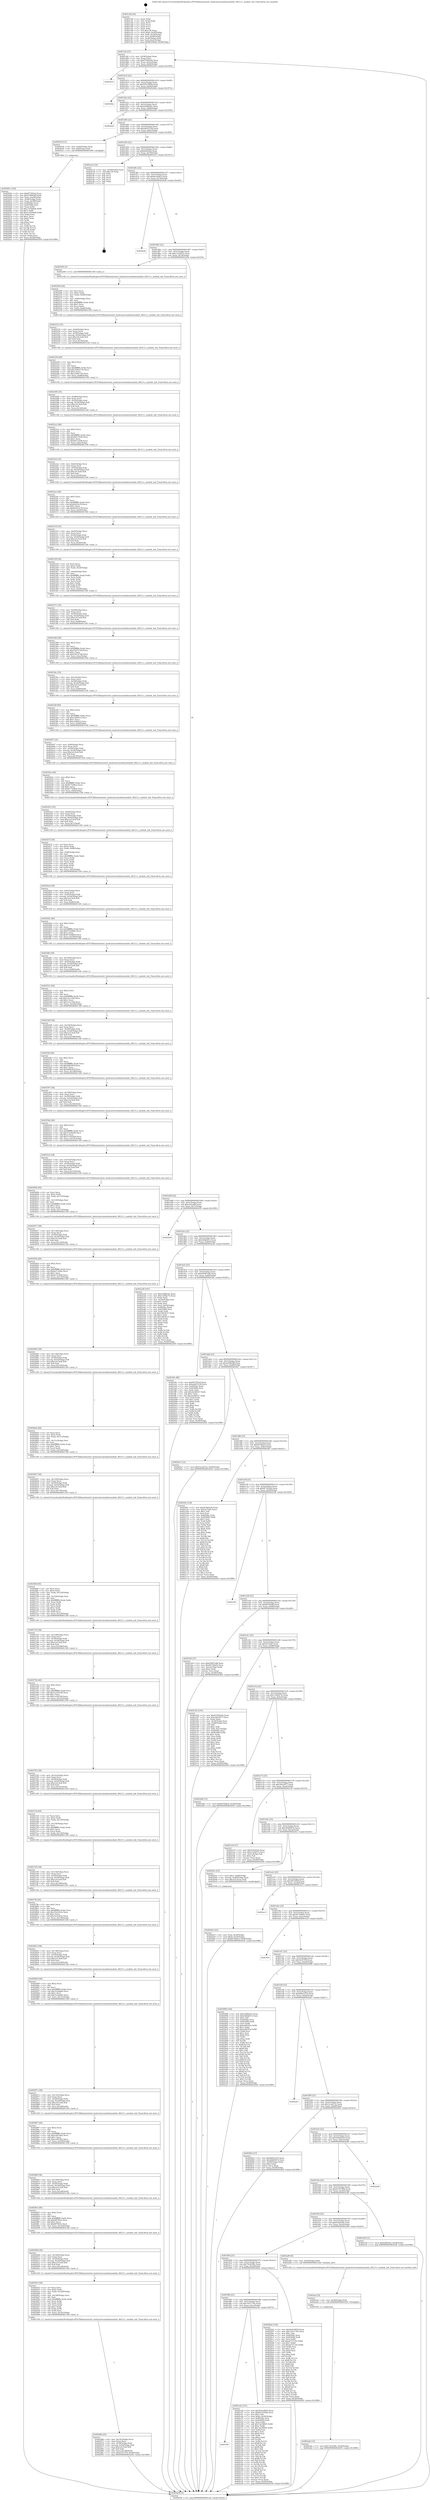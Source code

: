 digraph "0x401cd0" {
  label = "0x401cd0 (/mnt/c/Users/mathe/Desktop/tcc/POCII/binaries/extr_hashcatsrcmodulesmodule_06213.c_module_init_Final-ollvm.out::main(0))"
  labelloc = "t"
  node[shape=record]

  Entry [label="",width=0.3,height=0.3,shape=circle,fillcolor=black,style=filled]
  "0x401cfd" [label="{
     0x401cfd [23]\l
     | [instrs]\l
     &nbsp;&nbsp;0x401cfd \<+3\>: mov -0x58(%rbp),%eax\l
     &nbsp;&nbsp;0x401d00 \<+2\>: mov %eax,%ecx\l
     &nbsp;&nbsp;0x401d02 \<+6\>: sub $0x870b922b,%ecx\l
     &nbsp;&nbsp;0x401d08 \<+3\>: mov %eax,-0x5c(%rbp)\l
     &nbsp;&nbsp;0x401d0b \<+3\>: mov %ecx,-0x60(%rbp)\l
     &nbsp;&nbsp;0x401d0e \<+6\>: je 0000000000402d14 \<main+0x1044\>\l
  }"]
  "0x402d14" [label="{
     0x402d14\l
  }", style=dashed]
  "0x401d14" [label="{
     0x401d14 [22]\l
     | [instrs]\l
     &nbsp;&nbsp;0x401d14 \<+5\>: jmp 0000000000401d19 \<main+0x49\>\l
     &nbsp;&nbsp;0x401d19 \<+3\>: mov -0x5c(%rbp),%eax\l
     &nbsp;&nbsp;0x401d1c \<+5\>: sub $0x92619858,%eax\l
     &nbsp;&nbsp;0x401d21 \<+3\>: mov %eax,-0x64(%rbp)\l
     &nbsp;&nbsp;0x401d24 \<+6\>: je 0000000000402d4a \<main+0x107a\>\l
  }"]
  Exit [label="",width=0.3,height=0.3,shape=circle,fillcolor=black,style=filled,peripheries=2]
  "0x402d4a" [label="{
     0x402d4a\l
  }", style=dashed]
  "0x401d2a" [label="{
     0x401d2a [22]\l
     | [instrs]\l
     &nbsp;&nbsp;0x401d2a \<+5\>: jmp 0000000000401d2f \<main+0x5f\>\l
     &nbsp;&nbsp;0x401d2f \<+3\>: mov -0x5c(%rbp),%eax\l
     &nbsp;&nbsp;0x401d32 \<+5\>: sub $0xa5086edc,%eax\l
     &nbsp;&nbsp;0x401d37 \<+3\>: mov %eax,-0x68(%rbp)\l
     &nbsp;&nbsp;0x401d3a \<+6\>: je 0000000000402d20 \<main+0x1050\>\l
  }"]
  "0x401f9f" [label="{
     0x401f9f\l
  }", style=dashed]
  "0x402d20" [label="{
     0x402d20\l
  }", style=dashed]
  "0x401d40" [label="{
     0x401d40 [22]\l
     | [instrs]\l
     &nbsp;&nbsp;0x401d40 \<+5\>: jmp 0000000000401d45 \<main+0x75\>\l
     &nbsp;&nbsp;0x401d45 \<+3\>: mov -0x5c(%rbp),%eax\l
     &nbsp;&nbsp;0x401d48 \<+5\>: sub $0xa9025128,%eax\l
     &nbsp;&nbsp;0x401d4d \<+3\>: mov %eax,-0x6c(%rbp)\l
     &nbsp;&nbsp;0x401d50 \<+6\>: je 0000000000402034 \<main+0x364\>\l
  }"]
  "0x402c42" [label="{
     0x402c42 [151]\l
     | [instrs]\l
     &nbsp;&nbsp;0x402c42 \<+5\>: mov $0x92619858,%eax\l
     &nbsp;&nbsp;0x402c47 \<+5\>: mov $0x6218748d,%ecx\l
     &nbsp;&nbsp;0x402c4c \<+2\>: mov $0x1,%dl\l
     &nbsp;&nbsp;0x402c4e \<+7\>: movl $0x0,-0x30(%rbp)\l
     &nbsp;&nbsp;0x402c55 \<+7\>: mov 0x4050bc,%esi\l
     &nbsp;&nbsp;0x402c5c \<+7\>: mov 0x405080,%edi\l
     &nbsp;&nbsp;0x402c63 \<+3\>: mov %esi,%r8d\l
     &nbsp;&nbsp;0x402c66 \<+7\>: add $0x7ae36b95,%r8d\l
     &nbsp;&nbsp;0x402c6d \<+4\>: sub $0x1,%r8d\l
     &nbsp;&nbsp;0x402c71 \<+7\>: sub $0x7ae36b95,%r8d\l
     &nbsp;&nbsp;0x402c78 \<+4\>: imul %r8d,%esi\l
     &nbsp;&nbsp;0x402c7c \<+3\>: and $0x1,%esi\l
     &nbsp;&nbsp;0x402c7f \<+3\>: cmp $0x0,%esi\l
     &nbsp;&nbsp;0x402c82 \<+4\>: sete %r9b\l
     &nbsp;&nbsp;0x402c86 \<+3\>: cmp $0xa,%edi\l
     &nbsp;&nbsp;0x402c89 \<+4\>: setl %r10b\l
     &nbsp;&nbsp;0x402c8d \<+3\>: mov %r9b,%r11b\l
     &nbsp;&nbsp;0x402c90 \<+4\>: xor $0xff,%r11b\l
     &nbsp;&nbsp;0x402c94 \<+3\>: mov %r10b,%bl\l
     &nbsp;&nbsp;0x402c97 \<+3\>: xor $0xff,%bl\l
     &nbsp;&nbsp;0x402c9a \<+3\>: xor $0x1,%dl\l
     &nbsp;&nbsp;0x402c9d \<+3\>: mov %r11b,%r14b\l
     &nbsp;&nbsp;0x402ca0 \<+4\>: and $0xff,%r14b\l
     &nbsp;&nbsp;0x402ca4 \<+3\>: and %dl,%r9b\l
     &nbsp;&nbsp;0x402ca7 \<+3\>: mov %bl,%r15b\l
     &nbsp;&nbsp;0x402caa \<+4\>: and $0xff,%r15b\l
     &nbsp;&nbsp;0x402cae \<+3\>: and %dl,%r10b\l
     &nbsp;&nbsp;0x402cb1 \<+3\>: or %r9b,%r14b\l
     &nbsp;&nbsp;0x402cb4 \<+3\>: or %r10b,%r15b\l
     &nbsp;&nbsp;0x402cb7 \<+3\>: xor %r15b,%r14b\l
     &nbsp;&nbsp;0x402cba \<+3\>: or %bl,%r11b\l
     &nbsp;&nbsp;0x402cbd \<+4\>: xor $0xff,%r11b\l
     &nbsp;&nbsp;0x402cc1 \<+3\>: or $0x1,%dl\l
     &nbsp;&nbsp;0x402cc4 \<+3\>: and %dl,%r11b\l
     &nbsp;&nbsp;0x402cc7 \<+3\>: or %r11b,%r14b\l
     &nbsp;&nbsp;0x402cca \<+4\>: test $0x1,%r14b\l
     &nbsp;&nbsp;0x402cce \<+3\>: cmovne %ecx,%eax\l
     &nbsp;&nbsp;0x402cd1 \<+3\>: mov %eax,-0x58(%rbp)\l
     &nbsp;&nbsp;0x402cd4 \<+5\>: jmp 0000000000402d58 \<main+0x1088\>\l
  }"]
  "0x402034" [label="{
     0x402034 [13]\l
     | [instrs]\l
     &nbsp;&nbsp;0x402034 \<+4\>: mov -0x40(%rbp),%rax\l
     &nbsp;&nbsp;0x402038 \<+4\>: mov 0x8(%rax),%rdi\l
     &nbsp;&nbsp;0x40203c \<+5\>: call 0000000000401060 \<atoi@plt\>\l
     | [calls]\l
     &nbsp;&nbsp;0x401060 \{1\} (unknown)\l
  }"]
  "0x401d56" [label="{
     0x401d56 [22]\l
     | [instrs]\l
     &nbsp;&nbsp;0x401d56 \<+5\>: jmp 0000000000401d5b \<main+0x8b\>\l
     &nbsp;&nbsp;0x401d5b \<+3\>: mov -0x5c(%rbp),%eax\l
     &nbsp;&nbsp;0x401d5e \<+5\>: sub $0xbd0f42fa,%eax\l
     &nbsp;&nbsp;0x401d63 \<+3\>: mov %eax,-0x70(%rbp)\l
     &nbsp;&nbsp;0x401d66 \<+6\>: je 0000000000402ce5 \<main+0x1015\>\l
  }"]
  "0x401f86" [label="{
     0x401f86 [25]\l
     | [instrs]\l
     &nbsp;&nbsp;0x401f86 \<+5\>: jmp 0000000000401f8b \<main+0x2bb\>\l
     &nbsp;&nbsp;0x401f8b \<+3\>: mov -0x5c(%rbp),%eax\l
     &nbsp;&nbsp;0x401f8e \<+5\>: sub $0x7eb7179e,%eax\l
     &nbsp;&nbsp;0x401f93 \<+6\>: mov %eax,-0xcc(%rbp)\l
     &nbsp;&nbsp;0x401f99 \<+6\>: je 0000000000402c42 \<main+0xf72\>\l
  }"]
  "0x402ce5" [label="{
     0x402ce5 [19]\l
     | [instrs]\l
     &nbsp;&nbsp;0x402ce5 \<+3\>: mov -0x30(%rbp),%eax\l
     &nbsp;&nbsp;0x402ce8 \<+7\>: add $0x130,%rsp\l
     &nbsp;&nbsp;0x402cef \<+1\>: pop %rbx\l
     &nbsp;&nbsp;0x402cf0 \<+2\>: pop %r12\l
     &nbsp;&nbsp;0x402cf2 \<+2\>: pop %r14\l
     &nbsp;&nbsp;0x402cf4 \<+2\>: pop %r15\l
     &nbsp;&nbsp;0x402cf6 \<+1\>: pop %rbp\l
     &nbsp;&nbsp;0x402cf7 \<+1\>: ret\l
  }"]
  "0x401d6c" [label="{
     0x401d6c [22]\l
     | [instrs]\l
     &nbsp;&nbsp;0x401d6c \<+5\>: jmp 0000000000401d71 \<main+0xa1\>\l
     &nbsp;&nbsp;0x401d71 \<+3\>: mov -0x5c(%rbp),%eax\l
     &nbsp;&nbsp;0x401d74 \<+5\>: sub $0xbe5ef4e2,%eax\l
     &nbsp;&nbsp;0x401d79 \<+3\>: mov %eax,-0x74(%rbp)\l
     &nbsp;&nbsp;0x401d7c \<+6\>: je 0000000000402ba6 \<main+0xed6\>\l
  }"]
  "0x402bb2" [label="{
     0x402bb2 [144]\l
     | [instrs]\l
     &nbsp;&nbsp;0x402bb2 \<+5\>: mov $0x92619858,%eax\l
     &nbsp;&nbsp;0x402bb7 \<+5\>: mov $0x7eb7179e,%ecx\l
     &nbsp;&nbsp;0x402bbc \<+2\>: mov $0x1,%dl\l
     &nbsp;&nbsp;0x402bbe \<+7\>: mov 0x4050bc,%esi\l
     &nbsp;&nbsp;0x402bc5 \<+7\>: mov 0x405080,%edi\l
     &nbsp;&nbsp;0x402bcc \<+3\>: mov %esi,%r8d\l
     &nbsp;&nbsp;0x402bcf \<+7\>: add $0xa0727c43,%r8d\l
     &nbsp;&nbsp;0x402bd6 \<+4\>: sub $0x1,%r8d\l
     &nbsp;&nbsp;0x402bda \<+7\>: sub $0xa0727c43,%r8d\l
     &nbsp;&nbsp;0x402be1 \<+4\>: imul %r8d,%esi\l
     &nbsp;&nbsp;0x402be5 \<+3\>: and $0x1,%esi\l
     &nbsp;&nbsp;0x402be8 \<+3\>: cmp $0x0,%esi\l
     &nbsp;&nbsp;0x402beb \<+4\>: sete %r9b\l
     &nbsp;&nbsp;0x402bef \<+3\>: cmp $0xa,%edi\l
     &nbsp;&nbsp;0x402bf2 \<+4\>: setl %r10b\l
     &nbsp;&nbsp;0x402bf6 \<+3\>: mov %r9b,%r11b\l
     &nbsp;&nbsp;0x402bf9 \<+4\>: xor $0xff,%r11b\l
     &nbsp;&nbsp;0x402bfd \<+3\>: mov %r10b,%bl\l
     &nbsp;&nbsp;0x402c00 \<+3\>: xor $0xff,%bl\l
     &nbsp;&nbsp;0x402c03 \<+3\>: xor $0x0,%dl\l
     &nbsp;&nbsp;0x402c06 \<+3\>: mov %r11b,%r14b\l
     &nbsp;&nbsp;0x402c09 \<+4\>: and $0x0,%r14b\l
     &nbsp;&nbsp;0x402c0d \<+3\>: and %dl,%r9b\l
     &nbsp;&nbsp;0x402c10 \<+3\>: mov %bl,%r15b\l
     &nbsp;&nbsp;0x402c13 \<+4\>: and $0x0,%r15b\l
     &nbsp;&nbsp;0x402c17 \<+3\>: and %dl,%r10b\l
     &nbsp;&nbsp;0x402c1a \<+3\>: or %r9b,%r14b\l
     &nbsp;&nbsp;0x402c1d \<+3\>: or %r10b,%r15b\l
     &nbsp;&nbsp;0x402c20 \<+3\>: xor %r15b,%r14b\l
     &nbsp;&nbsp;0x402c23 \<+3\>: or %bl,%r11b\l
     &nbsp;&nbsp;0x402c26 \<+4\>: xor $0xff,%r11b\l
     &nbsp;&nbsp;0x402c2a \<+3\>: or $0x0,%dl\l
     &nbsp;&nbsp;0x402c2d \<+3\>: and %dl,%r11b\l
     &nbsp;&nbsp;0x402c30 \<+3\>: or %r11b,%r14b\l
     &nbsp;&nbsp;0x402c33 \<+4\>: test $0x1,%r14b\l
     &nbsp;&nbsp;0x402c37 \<+3\>: cmovne %ecx,%eax\l
     &nbsp;&nbsp;0x402c3a \<+3\>: mov %eax,-0x58(%rbp)\l
     &nbsp;&nbsp;0x402c3d \<+5\>: jmp 0000000000402d58 \<main+0x1088\>\l
  }"]
  "0x402ba6" [label="{
     0x402ba6\l
  }", style=dashed]
  "0x401d82" [label="{
     0x401d82 [22]\l
     | [instrs]\l
     &nbsp;&nbsp;0x401d82 \<+5\>: jmp 0000000000401d87 \<main+0xb7\>\l
     &nbsp;&nbsp;0x401d87 \<+3\>: mov -0x5c(%rbp),%eax\l
     &nbsp;&nbsp;0x401d8a \<+5\>: sub $0xc1cb497e,%eax\l
     &nbsp;&nbsp;0x401d8f \<+3\>: mov %eax,-0x78(%rbp)\l
     &nbsp;&nbsp;0x401d92 \<+6\>: je 0000000000402204 \<main+0x534\>\l
  }"]
  "0x402aab" [label="{
     0x402aab [12]\l
     | [instrs]\l
     &nbsp;&nbsp;0x402aab \<+7\>: movl $0x74c4c96c,-0x58(%rbp)\l
     &nbsp;&nbsp;0x402ab2 \<+5\>: jmp 0000000000402d58 \<main+0x1088\>\l
  }"]
  "0x402204" [label="{
     0x402204 [5]\l
     | [instrs]\l
     &nbsp;&nbsp;0x402204 \<+5\>: call 0000000000401160 \<next_i\>\l
     | [calls]\l
     &nbsp;&nbsp;0x401160 \{1\} (/mnt/c/Users/mathe/Desktop/tcc/POCII/binaries/extr_hashcatsrcmodulesmodule_06213.c_module_init_Final-ollvm.out::next_i)\l
  }"]
  "0x401d98" [label="{
     0x401d98 [22]\l
     | [instrs]\l
     &nbsp;&nbsp;0x401d98 \<+5\>: jmp 0000000000401d9d \<main+0xcd\>\l
     &nbsp;&nbsp;0x401d9d \<+3\>: mov -0x5c(%rbp),%eax\l
     &nbsp;&nbsp;0x401da0 \<+5\>: sub $0xc2cfaaf8,%eax\l
     &nbsp;&nbsp;0x401da5 \<+3\>: mov %eax,-0x7c(%rbp)\l
     &nbsp;&nbsp;0x401da8 \<+6\>: je 0000000000402d39 \<main+0x1069\>\l
  }"]
  "0x402aa2" [label="{
     0x402aa2 [9]\l
     | [instrs]\l
     &nbsp;&nbsp;0x402aa2 \<+4\>: mov -0x50(%rbp),%rdi\l
     &nbsp;&nbsp;0x402aa6 \<+5\>: call 0000000000401030 \<free@plt\>\l
     | [calls]\l
     &nbsp;&nbsp;0x401030 \{1\} (unknown)\l
  }"]
  "0x402d39" [label="{
     0x402d39\l
  }", style=dashed]
  "0x401dae" [label="{
     0x401dae [22]\l
     | [instrs]\l
     &nbsp;&nbsp;0x401dae \<+5\>: jmp 0000000000401db3 \<main+0xe3\>\l
     &nbsp;&nbsp;0x401db3 \<+3\>: mov -0x5c(%rbp),%eax\l
     &nbsp;&nbsp;0x401db6 \<+5\>: sub $0xc8db4013,%eax\l
     &nbsp;&nbsp;0x401dbb \<+3\>: mov %eax,-0x80(%rbp)\l
     &nbsp;&nbsp;0x401dbe \<+6\>: je 0000000000402a28 \<main+0xd58\>\l
  }"]
  "0x401f6d" [label="{
     0x401f6d [25]\l
     | [instrs]\l
     &nbsp;&nbsp;0x401f6d \<+5\>: jmp 0000000000401f72 \<main+0x2a2\>\l
     &nbsp;&nbsp;0x401f72 \<+3\>: mov -0x5c(%rbp),%eax\l
     &nbsp;&nbsp;0x401f75 \<+5\>: sub $0x74c4c96c,%eax\l
     &nbsp;&nbsp;0x401f7a \<+6\>: mov %eax,-0xc8(%rbp)\l
     &nbsp;&nbsp;0x401f80 \<+6\>: je 0000000000402bb2 \<main+0xee2\>\l
  }"]
  "0x402a28" [label="{
     0x402a28 [101]\l
     | [instrs]\l
     &nbsp;&nbsp;0x402a28 \<+5\>: mov $0xa5086edc,%eax\l
     &nbsp;&nbsp;0x402a2d \<+5\>: mov $0x1340bc7b,%ecx\l
     &nbsp;&nbsp;0x402a32 \<+2\>: xor %edx,%edx\l
     &nbsp;&nbsp;0x402a34 \<+3\>: mov -0x54(%rbp),%esi\l
     &nbsp;&nbsp;0x402a37 \<+3\>: sub $0x1,%edx\l
     &nbsp;&nbsp;0x402a3a \<+2\>: sub %edx,%esi\l
     &nbsp;&nbsp;0x402a3c \<+3\>: mov %esi,-0x54(%rbp)\l
     &nbsp;&nbsp;0x402a3f \<+7\>: mov 0x4050bc,%edx\l
     &nbsp;&nbsp;0x402a46 \<+7\>: mov 0x405080,%esi\l
     &nbsp;&nbsp;0x402a4d \<+2\>: mov %edx,%edi\l
     &nbsp;&nbsp;0x402a4f \<+6\>: sub $0x100c8c57,%edi\l
     &nbsp;&nbsp;0x402a55 \<+3\>: sub $0x1,%edi\l
     &nbsp;&nbsp;0x402a58 \<+6\>: add $0x100c8c57,%edi\l
     &nbsp;&nbsp;0x402a5e \<+3\>: imul %edi,%edx\l
     &nbsp;&nbsp;0x402a61 \<+3\>: and $0x1,%edx\l
     &nbsp;&nbsp;0x402a64 \<+3\>: cmp $0x0,%edx\l
     &nbsp;&nbsp;0x402a67 \<+4\>: sete %r8b\l
     &nbsp;&nbsp;0x402a6b \<+3\>: cmp $0xa,%esi\l
     &nbsp;&nbsp;0x402a6e \<+4\>: setl %r9b\l
     &nbsp;&nbsp;0x402a72 \<+3\>: mov %r8b,%r10b\l
     &nbsp;&nbsp;0x402a75 \<+3\>: and %r9b,%r10b\l
     &nbsp;&nbsp;0x402a78 \<+3\>: xor %r9b,%r8b\l
     &nbsp;&nbsp;0x402a7b \<+3\>: or %r8b,%r10b\l
     &nbsp;&nbsp;0x402a7e \<+4\>: test $0x1,%r10b\l
     &nbsp;&nbsp;0x402a82 \<+3\>: cmovne %ecx,%eax\l
     &nbsp;&nbsp;0x402a85 \<+3\>: mov %eax,-0x58(%rbp)\l
     &nbsp;&nbsp;0x402a88 \<+5\>: jmp 0000000000402d58 \<main+0x1088\>\l
  }"]
  "0x401dc4" [label="{
     0x401dc4 [25]\l
     | [instrs]\l
     &nbsp;&nbsp;0x401dc4 \<+5\>: jmp 0000000000401dc9 \<main+0xf9\>\l
     &nbsp;&nbsp;0x401dc9 \<+3\>: mov -0x5c(%rbp),%eax\l
     &nbsp;&nbsp;0x401dcc \<+5\>: sub $0xd5087ed6,%eax\l
     &nbsp;&nbsp;0x401dd1 \<+6\>: mov %eax,-0x84(%rbp)\l
     &nbsp;&nbsp;0x401dd7 \<+6\>: je 0000000000401fdc \<main+0x30c\>\l
  }"]
  "0x402a99" [label="{
     0x402a99 [9]\l
     | [instrs]\l
     &nbsp;&nbsp;0x402a99 \<+4\>: mov -0x50(%rbp),%rdi\l
     &nbsp;&nbsp;0x402a9d \<+5\>: call 0000000000401240 \<module_init\>\l
     | [calls]\l
     &nbsp;&nbsp;0x401240 \{1\} (/mnt/c/Users/mathe/Desktop/tcc/POCII/binaries/extr_hashcatsrcmodulesmodule_06213.c_module_init_Final-ollvm.out::module_init)\l
  }"]
  "0x401fdc" [label="{
     0x401fdc [88]\l
     | [instrs]\l
     &nbsp;&nbsp;0x401fdc \<+5\>: mov $0xf67565ad,%eax\l
     &nbsp;&nbsp;0x401fe1 \<+5\>: mov $0xa9025128,%ecx\l
     &nbsp;&nbsp;0x401fe6 \<+7\>: mov 0x4050bc,%edx\l
     &nbsp;&nbsp;0x401fed \<+7\>: mov 0x405080,%esi\l
     &nbsp;&nbsp;0x401ff4 \<+2\>: mov %edx,%edi\l
     &nbsp;&nbsp;0x401ff6 \<+6\>: add $0x3ee481b7,%edi\l
     &nbsp;&nbsp;0x401ffc \<+3\>: sub $0x1,%edi\l
     &nbsp;&nbsp;0x401fff \<+6\>: sub $0x3ee481b7,%edi\l
     &nbsp;&nbsp;0x402005 \<+3\>: imul %edi,%edx\l
     &nbsp;&nbsp;0x402008 \<+3\>: and $0x1,%edx\l
     &nbsp;&nbsp;0x40200b \<+3\>: cmp $0x0,%edx\l
     &nbsp;&nbsp;0x40200e \<+4\>: sete %r8b\l
     &nbsp;&nbsp;0x402012 \<+3\>: cmp $0xa,%esi\l
     &nbsp;&nbsp;0x402015 \<+4\>: setl %r9b\l
     &nbsp;&nbsp;0x402019 \<+3\>: mov %r8b,%r10b\l
     &nbsp;&nbsp;0x40201c \<+3\>: and %r9b,%r10b\l
     &nbsp;&nbsp;0x40201f \<+3\>: xor %r9b,%r8b\l
     &nbsp;&nbsp;0x402022 \<+3\>: or %r8b,%r10b\l
     &nbsp;&nbsp;0x402025 \<+4\>: test $0x1,%r10b\l
     &nbsp;&nbsp;0x402029 \<+3\>: cmovne %ecx,%eax\l
     &nbsp;&nbsp;0x40202c \<+3\>: mov %eax,-0x58(%rbp)\l
     &nbsp;&nbsp;0x40202f \<+5\>: jmp 0000000000402d58 \<main+0x1088\>\l
  }"]
  "0x401ddd" [label="{
     0x401ddd [25]\l
     | [instrs]\l
     &nbsp;&nbsp;0x401ddd \<+5\>: jmp 0000000000401de2 \<main+0x112\>\l
     &nbsp;&nbsp;0x401de2 \<+3\>: mov -0x5c(%rbp),%eax\l
     &nbsp;&nbsp;0x401de5 \<+5\>: sub $0xec9983df,%eax\l
     &nbsp;&nbsp;0x401dea \<+6\>: mov %eax,-0x88(%rbp)\l
     &nbsp;&nbsp;0x401df0 \<+6\>: je 00000000004020a7 \<main+0x3d7\>\l
  }"]
  "0x401f54" [label="{
     0x401f54 [25]\l
     | [instrs]\l
     &nbsp;&nbsp;0x401f54 \<+5\>: jmp 0000000000401f59 \<main+0x289\>\l
     &nbsp;&nbsp;0x401f59 \<+3\>: mov -0x5c(%rbp),%eax\l
     &nbsp;&nbsp;0x401f5c \<+5\>: sub $0x634af5a6,%eax\l
     &nbsp;&nbsp;0x401f61 \<+6\>: mov %eax,-0xc4(%rbp)\l
     &nbsp;&nbsp;0x401f67 \<+6\>: je 0000000000402a99 \<main+0xdc9\>\l
  }"]
  "0x4020a7" [label="{
     0x4020a7 [12]\l
     | [instrs]\l
     &nbsp;&nbsp;0x4020a7 \<+7\>: movl $0x52ca6722,-0x58(%rbp)\l
     &nbsp;&nbsp;0x4020ae \<+5\>: jmp 0000000000402d58 \<main+0x1088\>\l
  }"]
  "0x401df6" [label="{
     0x401df6 [25]\l
     | [instrs]\l
     &nbsp;&nbsp;0x401df6 \<+5\>: jmp 0000000000401dfb \<main+0x12b\>\l
     &nbsp;&nbsp;0x401dfb \<+3\>: mov -0x5c(%rbp),%eax\l
     &nbsp;&nbsp;0x401dfe \<+5\>: sub $0xf070dbcd,%eax\l
     &nbsp;&nbsp;0x401e03 \<+6\>: mov %eax,-0x8c(%rbp)\l
     &nbsp;&nbsp;0x401e09 \<+6\>: je 00000000004020fc \<main+0x42c\>\l
  }"]
  "0x402cd9" [label="{
     0x402cd9 [12]\l
     | [instrs]\l
     &nbsp;&nbsp;0x402cd9 \<+7\>: movl $0xbd0f42fa,-0x58(%rbp)\l
     &nbsp;&nbsp;0x402ce0 \<+5\>: jmp 0000000000402d58 \<main+0x1088\>\l
  }"]
  "0x4020fc" [label="{
     0x4020fc [134]\l
     | [instrs]\l
     &nbsp;&nbsp;0x4020fc \<+5\>: mov $0x870b922b,%eax\l
     &nbsp;&nbsp;0x402101 \<+5\>: mov $0x5b724fc,%ecx\l
     &nbsp;&nbsp;0x402106 \<+2\>: mov $0x1,%dl\l
     &nbsp;&nbsp;0x402108 \<+2\>: xor %esi,%esi\l
     &nbsp;&nbsp;0x40210a \<+7\>: mov 0x4050bc,%edi\l
     &nbsp;&nbsp;0x402111 \<+8\>: mov 0x405080,%r8d\l
     &nbsp;&nbsp;0x402119 \<+3\>: sub $0x1,%esi\l
     &nbsp;&nbsp;0x40211c \<+3\>: mov %edi,%r9d\l
     &nbsp;&nbsp;0x40211f \<+3\>: add %esi,%r9d\l
     &nbsp;&nbsp;0x402122 \<+4\>: imul %r9d,%edi\l
     &nbsp;&nbsp;0x402126 \<+3\>: and $0x1,%edi\l
     &nbsp;&nbsp;0x402129 \<+3\>: cmp $0x0,%edi\l
     &nbsp;&nbsp;0x40212c \<+4\>: sete %r10b\l
     &nbsp;&nbsp;0x402130 \<+4\>: cmp $0xa,%r8d\l
     &nbsp;&nbsp;0x402134 \<+4\>: setl %r11b\l
     &nbsp;&nbsp;0x402138 \<+3\>: mov %r10b,%bl\l
     &nbsp;&nbsp;0x40213b \<+3\>: xor $0xff,%bl\l
     &nbsp;&nbsp;0x40213e \<+3\>: mov %r11b,%r14b\l
     &nbsp;&nbsp;0x402141 \<+4\>: xor $0xff,%r14b\l
     &nbsp;&nbsp;0x402145 \<+3\>: xor $0x0,%dl\l
     &nbsp;&nbsp;0x402148 \<+3\>: mov %bl,%r15b\l
     &nbsp;&nbsp;0x40214b \<+4\>: and $0x0,%r15b\l
     &nbsp;&nbsp;0x40214f \<+3\>: and %dl,%r10b\l
     &nbsp;&nbsp;0x402152 \<+3\>: mov %r14b,%r12b\l
     &nbsp;&nbsp;0x402155 \<+4\>: and $0x0,%r12b\l
     &nbsp;&nbsp;0x402159 \<+3\>: and %dl,%r11b\l
     &nbsp;&nbsp;0x40215c \<+3\>: or %r10b,%r15b\l
     &nbsp;&nbsp;0x40215f \<+3\>: or %r11b,%r12b\l
     &nbsp;&nbsp;0x402162 \<+3\>: xor %r12b,%r15b\l
     &nbsp;&nbsp;0x402165 \<+3\>: or %r14b,%bl\l
     &nbsp;&nbsp;0x402168 \<+3\>: xor $0xff,%bl\l
     &nbsp;&nbsp;0x40216b \<+3\>: or $0x0,%dl\l
     &nbsp;&nbsp;0x40216e \<+2\>: and %dl,%bl\l
     &nbsp;&nbsp;0x402170 \<+3\>: or %bl,%r15b\l
     &nbsp;&nbsp;0x402173 \<+4\>: test $0x1,%r15b\l
     &nbsp;&nbsp;0x402177 \<+3\>: cmovne %ecx,%eax\l
     &nbsp;&nbsp;0x40217a \<+3\>: mov %eax,-0x58(%rbp)\l
     &nbsp;&nbsp;0x40217d \<+5\>: jmp 0000000000402d58 \<main+0x1088\>\l
  }"]
  "0x401e0f" [label="{
     0x401e0f [25]\l
     | [instrs]\l
     &nbsp;&nbsp;0x401e0f \<+5\>: jmp 0000000000401e14 \<main+0x144\>\l
     &nbsp;&nbsp;0x401e14 \<+3\>: mov -0x5c(%rbp),%eax\l
     &nbsp;&nbsp;0x401e17 \<+5\>: sub $0xf67565ad,%eax\l
     &nbsp;&nbsp;0x401e1c \<+6\>: mov %eax,-0x90(%rbp)\l
     &nbsp;&nbsp;0x401e22 \<+6\>: je 0000000000402cf8 \<main+0x1028\>\l
  }"]
  "0x401f3b" [label="{
     0x401f3b [25]\l
     | [instrs]\l
     &nbsp;&nbsp;0x401f3b \<+5\>: jmp 0000000000401f40 \<main+0x270\>\l
     &nbsp;&nbsp;0x401f40 \<+3\>: mov -0x5c(%rbp),%eax\l
     &nbsp;&nbsp;0x401f43 \<+5\>: sub $0x6218748d,%eax\l
     &nbsp;&nbsp;0x401f48 \<+6\>: mov %eax,-0xc0(%rbp)\l
     &nbsp;&nbsp;0x401f4e \<+6\>: je 0000000000402cd9 \<main+0x1009\>\l
  }"]
  "0x402cf8" [label="{
     0x402cf8\l
  }", style=dashed]
  "0x401e28" [label="{
     0x401e28 [25]\l
     | [instrs]\l
     &nbsp;&nbsp;0x401e28 \<+5\>: jmp 0000000000401e2d \<main+0x15d\>\l
     &nbsp;&nbsp;0x401e2d \<+3\>: mov -0x5c(%rbp),%eax\l
     &nbsp;&nbsp;0x401e30 \<+5\>: sub $0xff5592d8,%eax\l
     &nbsp;&nbsp;0x401e35 \<+6\>: mov %eax,-0x94(%rbp)\l
     &nbsp;&nbsp;0x401e3b \<+6\>: je 0000000000401fa9 \<main+0x2d9\>\l
  }"]
  "0x402b49" [label="{
     0x402b49\l
  }", style=dashed]
  "0x401fa9" [label="{
     0x401fa9 [27]\l
     | [instrs]\l
     &nbsp;&nbsp;0x401fa9 \<+5\>: mov $0xd5087ed6,%eax\l
     &nbsp;&nbsp;0x401fae \<+5\>: mov $0x40738bd5,%ecx\l
     &nbsp;&nbsp;0x401fb3 \<+3\>: mov -0x2c(%rbp),%edx\l
     &nbsp;&nbsp;0x401fb6 \<+3\>: cmp $0x2,%edx\l
     &nbsp;&nbsp;0x401fb9 \<+3\>: cmovne %ecx,%eax\l
     &nbsp;&nbsp;0x401fbc \<+3\>: mov %eax,-0x58(%rbp)\l
     &nbsp;&nbsp;0x401fbf \<+5\>: jmp 0000000000402d58 \<main+0x1088\>\l
  }"]
  "0x401e41" [label="{
     0x401e41 [25]\l
     | [instrs]\l
     &nbsp;&nbsp;0x401e41 \<+5\>: jmp 0000000000401e46 \<main+0x176\>\l
     &nbsp;&nbsp;0x401e46 \<+3\>: mov -0x5c(%rbp),%eax\l
     &nbsp;&nbsp;0x401e49 \<+5\>: sub $0x5b724fc,%eax\l
     &nbsp;&nbsp;0x401e4e \<+6\>: mov %eax,-0x98(%rbp)\l
     &nbsp;&nbsp;0x401e54 \<+6\>: je 0000000000402182 \<main+0x4b2\>\l
  }"]
  "0x402d58" [label="{
     0x402d58 [5]\l
     | [instrs]\l
     &nbsp;&nbsp;0x402d58 \<+5\>: jmp 0000000000401cfd \<main+0x2d\>\l
  }"]
  "0x401cd0" [label="{
     0x401cd0 [45]\l
     | [instrs]\l
     &nbsp;&nbsp;0x401cd0 \<+1\>: push %rbp\l
     &nbsp;&nbsp;0x401cd1 \<+3\>: mov %rsp,%rbp\l
     &nbsp;&nbsp;0x401cd4 \<+2\>: push %r15\l
     &nbsp;&nbsp;0x401cd6 \<+2\>: push %r14\l
     &nbsp;&nbsp;0x401cd8 \<+2\>: push %r12\l
     &nbsp;&nbsp;0x401cda \<+1\>: push %rbx\l
     &nbsp;&nbsp;0x401cdb \<+7\>: sub $0x130,%rsp\l
     &nbsp;&nbsp;0x401ce2 \<+7\>: movl $0x0,-0x30(%rbp)\l
     &nbsp;&nbsp;0x401ce9 \<+3\>: mov %edi,-0x34(%rbp)\l
     &nbsp;&nbsp;0x401cec \<+4\>: mov %rsi,-0x40(%rbp)\l
     &nbsp;&nbsp;0x401cf0 \<+3\>: mov -0x34(%rbp),%edi\l
     &nbsp;&nbsp;0x401cf3 \<+3\>: mov %edi,-0x2c(%rbp)\l
     &nbsp;&nbsp;0x401cf6 \<+7\>: movl $0xff5592d8,-0x58(%rbp)\l
  }"]
  "0x402041" [label="{
     0x402041 [102]\l
     | [instrs]\l
     &nbsp;&nbsp;0x402041 \<+5\>: mov $0xf67565ad,%ecx\l
     &nbsp;&nbsp;0x402046 \<+5\>: mov $0xec9983df,%edx\l
     &nbsp;&nbsp;0x40204b \<+3\>: mov %eax,-0x44(%rbp)\l
     &nbsp;&nbsp;0x40204e \<+3\>: mov -0x44(%rbp),%eax\l
     &nbsp;&nbsp;0x402051 \<+3\>: mov %eax,-0x28(%rbp)\l
     &nbsp;&nbsp;0x402054 \<+7\>: mov 0x4050bc,%eax\l
     &nbsp;&nbsp;0x40205b \<+7\>: mov 0x405080,%esi\l
     &nbsp;&nbsp;0x402062 \<+3\>: mov %eax,%r8d\l
     &nbsp;&nbsp;0x402065 \<+7\>: sub $0x1105b6dd,%r8d\l
     &nbsp;&nbsp;0x40206c \<+4\>: sub $0x1,%r8d\l
     &nbsp;&nbsp;0x402070 \<+7\>: add $0x1105b6dd,%r8d\l
     &nbsp;&nbsp;0x402077 \<+4\>: imul %r8d,%eax\l
     &nbsp;&nbsp;0x40207b \<+3\>: and $0x1,%eax\l
     &nbsp;&nbsp;0x40207e \<+3\>: cmp $0x0,%eax\l
     &nbsp;&nbsp;0x402081 \<+4\>: sete %r9b\l
     &nbsp;&nbsp;0x402085 \<+3\>: cmp $0xa,%esi\l
     &nbsp;&nbsp;0x402088 \<+4\>: setl %r10b\l
     &nbsp;&nbsp;0x40208c \<+3\>: mov %r9b,%r11b\l
     &nbsp;&nbsp;0x40208f \<+3\>: and %r10b,%r11b\l
     &nbsp;&nbsp;0x402092 \<+3\>: xor %r10b,%r9b\l
     &nbsp;&nbsp;0x402095 \<+3\>: or %r9b,%r11b\l
     &nbsp;&nbsp;0x402098 \<+4\>: test $0x1,%r11b\l
     &nbsp;&nbsp;0x40209c \<+3\>: cmovne %edx,%ecx\l
     &nbsp;&nbsp;0x40209f \<+3\>: mov %ecx,-0x58(%rbp)\l
     &nbsp;&nbsp;0x4020a2 \<+5\>: jmp 0000000000402d58 \<main+0x1088\>\l
  }"]
  "0x40296b" [label="{
     0x40296b [45]\l
     | [instrs]\l
     &nbsp;&nbsp;0x40296b \<+6\>: mov -0x14c(%rbp),%ecx\l
     &nbsp;&nbsp;0x402971 \<+3\>: imul %eax,%ecx\l
     &nbsp;&nbsp;0x402974 \<+4\>: mov -0x50(%rbp),%rdi\l
     &nbsp;&nbsp;0x402978 \<+4\>: movslq -0x54(%rbp),%r8\l
     &nbsp;&nbsp;0x40297c \<+7\>: imul $0x1e0,%r8,%r8\l
     &nbsp;&nbsp;0x402983 \<+3\>: add %r8,%rdi\l
     &nbsp;&nbsp;0x402986 \<+6\>: mov %ecx,0x1d8(%rdi)\l
     &nbsp;&nbsp;0x40298c \<+7\>: movl $0x43257f3f,-0x58(%rbp)\l
     &nbsp;&nbsp;0x402993 \<+5\>: jmp 0000000000402d58 \<main+0x1088\>\l
  }"]
  "0x402182" [label="{
     0x402182 [103]\l
     | [instrs]\l
     &nbsp;&nbsp;0x402182 \<+5\>: mov $0x870b922b,%eax\l
     &nbsp;&nbsp;0x402187 \<+5\>: mov $0x16fa3977,%ecx\l
     &nbsp;&nbsp;0x40218c \<+2\>: xor %edx,%edx\l
     &nbsp;&nbsp;0x40218e \<+3\>: mov -0x54(%rbp),%esi\l
     &nbsp;&nbsp;0x402191 \<+3\>: cmp -0x48(%rbp),%esi\l
     &nbsp;&nbsp;0x402194 \<+4\>: setl %dil\l
     &nbsp;&nbsp;0x402198 \<+4\>: and $0x1,%dil\l
     &nbsp;&nbsp;0x40219c \<+4\>: mov %dil,-0x21(%rbp)\l
     &nbsp;&nbsp;0x4021a0 \<+7\>: mov 0x4050bc,%esi\l
     &nbsp;&nbsp;0x4021a7 \<+8\>: mov 0x405080,%r8d\l
     &nbsp;&nbsp;0x4021af \<+3\>: sub $0x1,%edx\l
     &nbsp;&nbsp;0x4021b2 \<+3\>: mov %esi,%r9d\l
     &nbsp;&nbsp;0x4021b5 \<+3\>: add %edx,%r9d\l
     &nbsp;&nbsp;0x4021b8 \<+4\>: imul %r9d,%esi\l
     &nbsp;&nbsp;0x4021bc \<+3\>: and $0x1,%esi\l
     &nbsp;&nbsp;0x4021bf \<+3\>: cmp $0x0,%esi\l
     &nbsp;&nbsp;0x4021c2 \<+4\>: sete %dil\l
     &nbsp;&nbsp;0x4021c6 \<+4\>: cmp $0xa,%r8d\l
     &nbsp;&nbsp;0x4021ca \<+4\>: setl %r10b\l
     &nbsp;&nbsp;0x4021ce \<+3\>: mov %dil,%r11b\l
     &nbsp;&nbsp;0x4021d1 \<+3\>: and %r10b,%r11b\l
     &nbsp;&nbsp;0x4021d4 \<+3\>: xor %r10b,%dil\l
     &nbsp;&nbsp;0x4021d7 \<+3\>: or %dil,%r11b\l
     &nbsp;&nbsp;0x4021da \<+4\>: test $0x1,%r11b\l
     &nbsp;&nbsp;0x4021de \<+3\>: cmovne %ecx,%eax\l
     &nbsp;&nbsp;0x4021e1 \<+3\>: mov %eax,-0x58(%rbp)\l
     &nbsp;&nbsp;0x4021e4 \<+5\>: jmp 0000000000402d58 \<main+0x1088\>\l
  }"]
  "0x401e5a" [label="{
     0x401e5a [25]\l
     | [instrs]\l
     &nbsp;&nbsp;0x401e5a \<+5\>: jmp 0000000000401e5f \<main+0x18f\>\l
     &nbsp;&nbsp;0x401e5f \<+3\>: mov -0x5c(%rbp),%eax\l
     &nbsp;&nbsp;0x401e62 \<+5\>: sub $0x1340bc7b,%eax\l
     &nbsp;&nbsp;0x401e67 \<+6\>: mov %eax,-0x9c(%rbp)\l
     &nbsp;&nbsp;0x401e6d \<+6\>: je 0000000000402a8d \<main+0xdbd\>\l
  }"]
  "0x402933" [label="{
     0x402933 [56]\l
     | [instrs]\l
     &nbsp;&nbsp;0x402933 \<+2\>: xor %ecx,%ecx\l
     &nbsp;&nbsp;0x402935 \<+5\>: mov $0x2,%edx\l
     &nbsp;&nbsp;0x40293a \<+6\>: mov %edx,-0x148(%rbp)\l
     &nbsp;&nbsp;0x402940 \<+1\>: cltd\l
     &nbsp;&nbsp;0x402941 \<+6\>: mov -0x148(%rbp),%esi\l
     &nbsp;&nbsp;0x402947 \<+2\>: idiv %esi\l
     &nbsp;&nbsp;0x402949 \<+6\>: imul $0xfffffffe,%edx,%edx\l
     &nbsp;&nbsp;0x40294f \<+3\>: mov %ecx,%r9d\l
     &nbsp;&nbsp;0x402952 \<+3\>: sub %edx,%r9d\l
     &nbsp;&nbsp;0x402955 \<+2\>: mov %ecx,%edx\l
     &nbsp;&nbsp;0x402957 \<+3\>: sub $0x1,%edx\l
     &nbsp;&nbsp;0x40295a \<+3\>: add %edx,%r9d\l
     &nbsp;&nbsp;0x40295d \<+3\>: sub %r9d,%ecx\l
     &nbsp;&nbsp;0x402960 \<+6\>: mov %ecx,-0x14c(%rbp)\l
     &nbsp;&nbsp;0x402966 \<+5\>: call 0000000000401160 \<next_i\>\l
     | [calls]\l
     &nbsp;&nbsp;0x401160 \{1\} (/mnt/c/Users/mathe/Desktop/tcc/POCII/binaries/extr_hashcatsrcmodulesmodule_06213.c_module_init_Final-ollvm.out::next_i)\l
  }"]
  "0x402a8d" [label="{
     0x402a8d [12]\l
     | [instrs]\l
     &nbsp;&nbsp;0x402a8d \<+7\>: movl $0xf070dbcd,-0x58(%rbp)\l
     &nbsp;&nbsp;0x402a94 \<+5\>: jmp 0000000000402d58 \<main+0x1088\>\l
  }"]
  "0x401e73" [label="{
     0x401e73 [25]\l
     | [instrs]\l
     &nbsp;&nbsp;0x401e73 \<+5\>: jmp 0000000000401e78 \<main+0x1a8\>\l
     &nbsp;&nbsp;0x401e78 \<+3\>: mov -0x5c(%rbp),%eax\l
     &nbsp;&nbsp;0x401e7b \<+5\>: sub $0x16fa3977,%eax\l
     &nbsp;&nbsp;0x401e80 \<+6\>: mov %eax,-0xa0(%rbp)\l
     &nbsp;&nbsp;0x401e86 \<+6\>: je 00000000004021e9 \<main+0x519\>\l
  }"]
  "0x40290d" [label="{
     0x40290d [38]\l
     | [instrs]\l
     &nbsp;&nbsp;0x40290d \<+6\>: mov -0x144(%rbp),%ecx\l
     &nbsp;&nbsp;0x402913 \<+3\>: imul %eax,%ecx\l
     &nbsp;&nbsp;0x402916 \<+4\>: mov -0x50(%rbp),%rdi\l
     &nbsp;&nbsp;0x40291a \<+4\>: movslq -0x54(%rbp),%r8\l
     &nbsp;&nbsp;0x40291e \<+7\>: imul $0x1e0,%r8,%r8\l
     &nbsp;&nbsp;0x402925 \<+3\>: add %r8,%rdi\l
     &nbsp;&nbsp;0x402928 \<+6\>: mov %ecx,0x1d4(%rdi)\l
     &nbsp;&nbsp;0x40292e \<+5\>: call 0000000000401160 \<next_i\>\l
     | [calls]\l
     &nbsp;&nbsp;0x401160 \{1\} (/mnt/c/Users/mathe/Desktop/tcc/POCII/binaries/extr_hashcatsrcmodulesmodule_06213.c_module_init_Final-ollvm.out::next_i)\l
  }"]
  "0x4021e9" [label="{
     0x4021e9 [27]\l
     | [instrs]\l
     &nbsp;&nbsp;0x4021e9 \<+5\>: mov $0x634af5a6,%eax\l
     &nbsp;&nbsp;0x4021ee \<+5\>: mov $0xc1cb497e,%ecx\l
     &nbsp;&nbsp;0x4021f3 \<+3\>: mov -0x21(%rbp),%dl\l
     &nbsp;&nbsp;0x4021f6 \<+3\>: test $0x1,%dl\l
     &nbsp;&nbsp;0x4021f9 \<+3\>: cmovne %ecx,%eax\l
     &nbsp;&nbsp;0x4021fc \<+3\>: mov %eax,-0x58(%rbp)\l
     &nbsp;&nbsp;0x4021ff \<+5\>: jmp 0000000000402d58 \<main+0x1088\>\l
  }"]
  "0x401e8c" [label="{
     0x401e8c [25]\l
     | [instrs]\l
     &nbsp;&nbsp;0x401e8c \<+5\>: jmp 0000000000401e91 \<main+0x1c1\>\l
     &nbsp;&nbsp;0x401e91 \<+3\>: mov -0x5c(%rbp),%eax\l
     &nbsp;&nbsp;0x401e94 \<+5\>: sub $0x26d0847d,%eax\l
     &nbsp;&nbsp;0x401e99 \<+6\>: mov %eax,-0xa4(%rbp)\l
     &nbsp;&nbsp;0x401e9f \<+6\>: je 00000000004020ce \<main+0x3fe\>\l
  }"]
  "0x4028e5" [label="{
     0x4028e5 [40]\l
     | [instrs]\l
     &nbsp;&nbsp;0x4028e5 \<+5\>: mov $0x2,%ecx\l
     &nbsp;&nbsp;0x4028ea \<+1\>: cltd\l
     &nbsp;&nbsp;0x4028eb \<+2\>: idiv %ecx\l
     &nbsp;&nbsp;0x4028ed \<+6\>: imul $0xfffffffe,%edx,%ecx\l
     &nbsp;&nbsp;0x4028f3 \<+6\>: add $0xfdf7f41b,%ecx\l
     &nbsp;&nbsp;0x4028f9 \<+3\>: add $0x1,%ecx\l
     &nbsp;&nbsp;0x4028fc \<+6\>: sub $0xfdf7f41b,%ecx\l
     &nbsp;&nbsp;0x402902 \<+6\>: mov %ecx,-0x144(%rbp)\l
     &nbsp;&nbsp;0x402908 \<+5\>: call 0000000000401160 \<next_i\>\l
     | [calls]\l
     &nbsp;&nbsp;0x401160 \{1\} (/mnt/c/Users/mathe/Desktop/tcc/POCII/binaries/extr_hashcatsrcmodulesmodule_06213.c_module_init_Final-ollvm.out::next_i)\l
  }"]
  "0x4020ce" [label="{
     0x4020ce [23]\l
     | [instrs]\l
     &nbsp;&nbsp;0x4020ce \<+7\>: movl $0x1,-0x48(%rbp)\l
     &nbsp;&nbsp;0x4020d5 \<+4\>: movslq -0x48(%rbp),%rax\l
     &nbsp;&nbsp;0x4020d9 \<+7\>: imul $0x1e0,%rax,%rdi\l
     &nbsp;&nbsp;0x4020e0 \<+5\>: call 0000000000401050 \<malloc@plt\>\l
     | [calls]\l
     &nbsp;&nbsp;0x401050 \{1\} (unknown)\l
  }"]
  "0x401ea5" [label="{
     0x401ea5 [25]\l
     | [instrs]\l
     &nbsp;&nbsp;0x401ea5 \<+5\>: jmp 0000000000401eaa \<main+0x1da\>\l
     &nbsp;&nbsp;0x401eaa \<+3\>: mov -0x5c(%rbp),%eax\l
     &nbsp;&nbsp;0x401ead \<+5\>: sub $0x3657002f,%eax\l
     &nbsp;&nbsp;0x401eb2 \<+6\>: mov %eax,-0xa8(%rbp)\l
     &nbsp;&nbsp;0x401eb8 \<+6\>: je 0000000000402ac3 \<main+0xdf3\>\l
  }"]
  "0x4028bf" [label="{
     0x4028bf [38]\l
     | [instrs]\l
     &nbsp;&nbsp;0x4028bf \<+6\>: mov -0x140(%rbp),%ecx\l
     &nbsp;&nbsp;0x4028c5 \<+3\>: imul %eax,%ecx\l
     &nbsp;&nbsp;0x4028c8 \<+4\>: mov -0x50(%rbp),%rdi\l
     &nbsp;&nbsp;0x4028cc \<+4\>: movslq -0x54(%rbp),%r8\l
     &nbsp;&nbsp;0x4028d0 \<+7\>: imul $0x1e0,%r8,%r8\l
     &nbsp;&nbsp;0x4028d7 \<+3\>: add %r8,%rdi\l
     &nbsp;&nbsp;0x4028da \<+6\>: mov %ecx,0x1d0(%rdi)\l
     &nbsp;&nbsp;0x4028e0 \<+5\>: call 0000000000401160 \<next_i\>\l
     | [calls]\l
     &nbsp;&nbsp;0x401160 \{1\} (/mnt/c/Users/mathe/Desktop/tcc/POCII/binaries/extr_hashcatsrcmodulesmodule_06213.c_module_init_Final-ollvm.out::next_i)\l
  }"]
  "0x402ac3" [label="{
     0x402ac3\l
  }", style=dashed]
  "0x401ebe" [label="{
     0x401ebe [25]\l
     | [instrs]\l
     &nbsp;&nbsp;0x401ebe \<+5\>: jmp 0000000000401ec3 \<main+0x1f3\>\l
     &nbsp;&nbsp;0x401ec3 \<+3\>: mov -0x5c(%rbp),%eax\l
     &nbsp;&nbsp;0x401ec6 \<+5\>: sub $0x40738bd5,%eax\l
     &nbsp;&nbsp;0x401ecb \<+6\>: mov %eax,-0xac(%rbp)\l
     &nbsp;&nbsp;0x401ed1 \<+6\>: je 0000000000401fc4 \<main+0x2f4\>\l
  }"]
  "0x402897" [label="{
     0x402897 [40]\l
     | [instrs]\l
     &nbsp;&nbsp;0x402897 \<+5\>: mov $0x2,%ecx\l
     &nbsp;&nbsp;0x40289c \<+1\>: cltd\l
     &nbsp;&nbsp;0x40289d \<+2\>: idiv %ecx\l
     &nbsp;&nbsp;0x40289f \<+6\>: imul $0xfffffffe,%edx,%ecx\l
     &nbsp;&nbsp;0x4028a5 \<+6\>: sub $0xca9f7db2,%ecx\l
     &nbsp;&nbsp;0x4028ab \<+3\>: add $0x1,%ecx\l
     &nbsp;&nbsp;0x4028ae \<+6\>: add $0xca9f7db2,%ecx\l
     &nbsp;&nbsp;0x4028b4 \<+6\>: mov %ecx,-0x140(%rbp)\l
     &nbsp;&nbsp;0x4028ba \<+5\>: call 0000000000401160 \<next_i\>\l
     | [calls]\l
     &nbsp;&nbsp;0x401160 \{1\} (/mnt/c/Users/mathe/Desktop/tcc/POCII/binaries/extr_hashcatsrcmodulesmodule_06213.c_module_init_Final-ollvm.out::next_i)\l
  }"]
  "0x401fc4" [label="{
     0x401fc4\l
  }", style=dashed]
  "0x401ed7" [label="{
     0x401ed7 [25]\l
     | [instrs]\l
     &nbsp;&nbsp;0x401ed7 \<+5\>: jmp 0000000000401edc \<main+0x20c\>\l
     &nbsp;&nbsp;0x401edc \<+3\>: mov -0x5c(%rbp),%eax\l
     &nbsp;&nbsp;0x401edf \<+5\>: sub $0x43257f3f,%eax\l
     &nbsp;&nbsp;0x401ee4 \<+6\>: mov %eax,-0xb0(%rbp)\l
     &nbsp;&nbsp;0x401eea \<+6\>: je 0000000000402998 \<main+0xcc8\>\l
  }"]
  "0x402871" [label="{
     0x402871 [38]\l
     | [instrs]\l
     &nbsp;&nbsp;0x402871 \<+6\>: mov -0x13c(%rbp),%ecx\l
     &nbsp;&nbsp;0x402877 \<+3\>: imul %eax,%ecx\l
     &nbsp;&nbsp;0x40287a \<+4\>: mov -0x50(%rbp),%rdi\l
     &nbsp;&nbsp;0x40287e \<+4\>: movslq -0x54(%rbp),%r8\l
     &nbsp;&nbsp;0x402882 \<+7\>: imul $0x1e0,%r8,%r8\l
     &nbsp;&nbsp;0x402889 \<+3\>: add %r8,%rdi\l
     &nbsp;&nbsp;0x40288c \<+6\>: mov %ecx,0x198(%rdi)\l
     &nbsp;&nbsp;0x402892 \<+5\>: call 0000000000401160 \<next_i\>\l
     | [calls]\l
     &nbsp;&nbsp;0x401160 \{1\} (/mnt/c/Users/mathe/Desktop/tcc/POCII/binaries/extr_hashcatsrcmodulesmodule_06213.c_module_init_Final-ollvm.out::next_i)\l
  }"]
  "0x402998" [label="{
     0x402998 [144]\l
     | [instrs]\l
     &nbsp;&nbsp;0x402998 \<+5\>: mov $0xa5086edc,%eax\l
     &nbsp;&nbsp;0x40299d \<+5\>: mov $0xc8db4013,%ecx\l
     &nbsp;&nbsp;0x4029a2 \<+2\>: mov $0x1,%dl\l
     &nbsp;&nbsp;0x4029a4 \<+7\>: mov 0x4050bc,%esi\l
     &nbsp;&nbsp;0x4029ab \<+7\>: mov 0x405080,%edi\l
     &nbsp;&nbsp;0x4029b2 \<+3\>: mov %esi,%r8d\l
     &nbsp;&nbsp;0x4029b5 \<+7\>: sub $0xee6f105a,%r8d\l
     &nbsp;&nbsp;0x4029bc \<+4\>: sub $0x1,%r8d\l
     &nbsp;&nbsp;0x4029c0 \<+7\>: add $0xee6f105a,%r8d\l
     &nbsp;&nbsp;0x4029c7 \<+4\>: imul %r8d,%esi\l
     &nbsp;&nbsp;0x4029cb \<+3\>: and $0x1,%esi\l
     &nbsp;&nbsp;0x4029ce \<+3\>: cmp $0x0,%esi\l
     &nbsp;&nbsp;0x4029d1 \<+4\>: sete %r9b\l
     &nbsp;&nbsp;0x4029d5 \<+3\>: cmp $0xa,%edi\l
     &nbsp;&nbsp;0x4029d8 \<+4\>: setl %r10b\l
     &nbsp;&nbsp;0x4029dc \<+3\>: mov %r9b,%r11b\l
     &nbsp;&nbsp;0x4029df \<+4\>: xor $0xff,%r11b\l
     &nbsp;&nbsp;0x4029e3 \<+3\>: mov %r10b,%bl\l
     &nbsp;&nbsp;0x4029e6 \<+3\>: xor $0xff,%bl\l
     &nbsp;&nbsp;0x4029e9 \<+3\>: xor $0x1,%dl\l
     &nbsp;&nbsp;0x4029ec \<+3\>: mov %r11b,%r14b\l
     &nbsp;&nbsp;0x4029ef \<+4\>: and $0xff,%r14b\l
     &nbsp;&nbsp;0x4029f3 \<+3\>: and %dl,%r9b\l
     &nbsp;&nbsp;0x4029f6 \<+3\>: mov %bl,%r15b\l
     &nbsp;&nbsp;0x4029f9 \<+4\>: and $0xff,%r15b\l
     &nbsp;&nbsp;0x4029fd \<+3\>: and %dl,%r10b\l
     &nbsp;&nbsp;0x402a00 \<+3\>: or %r9b,%r14b\l
     &nbsp;&nbsp;0x402a03 \<+3\>: or %r10b,%r15b\l
     &nbsp;&nbsp;0x402a06 \<+3\>: xor %r15b,%r14b\l
     &nbsp;&nbsp;0x402a09 \<+3\>: or %bl,%r11b\l
     &nbsp;&nbsp;0x402a0c \<+4\>: xor $0xff,%r11b\l
     &nbsp;&nbsp;0x402a10 \<+3\>: or $0x1,%dl\l
     &nbsp;&nbsp;0x402a13 \<+3\>: and %dl,%r11b\l
     &nbsp;&nbsp;0x402a16 \<+3\>: or %r11b,%r14b\l
     &nbsp;&nbsp;0x402a19 \<+4\>: test $0x1,%r14b\l
     &nbsp;&nbsp;0x402a1d \<+3\>: cmovne %ecx,%eax\l
     &nbsp;&nbsp;0x402a20 \<+3\>: mov %eax,-0x58(%rbp)\l
     &nbsp;&nbsp;0x402a23 \<+5\>: jmp 0000000000402d58 \<main+0x1088\>\l
  }"]
  "0x401ef0" [label="{
     0x401ef0 [25]\l
     | [instrs]\l
     &nbsp;&nbsp;0x401ef0 \<+5\>: jmp 0000000000401ef5 \<main+0x225\>\l
     &nbsp;&nbsp;0x401ef5 \<+3\>: mov -0x5c(%rbp),%eax\l
     &nbsp;&nbsp;0x401ef8 \<+5\>: sub $0x466e5510,%eax\l
     &nbsp;&nbsp;0x401efd \<+6\>: mov %eax,-0xb4(%rbp)\l
     &nbsp;&nbsp;0x401f03 \<+6\>: je 0000000000402ab7 \<main+0xde7\>\l
  }"]
  "0x402849" [label="{
     0x402849 [40]\l
     | [instrs]\l
     &nbsp;&nbsp;0x402849 \<+5\>: mov $0x2,%ecx\l
     &nbsp;&nbsp;0x40284e \<+1\>: cltd\l
     &nbsp;&nbsp;0x40284f \<+2\>: idiv %ecx\l
     &nbsp;&nbsp;0x402851 \<+6\>: imul $0xfffffffe,%edx,%ecx\l
     &nbsp;&nbsp;0x402857 \<+6\>: sub $0x51da4dfe,%ecx\l
     &nbsp;&nbsp;0x40285d \<+3\>: add $0x1,%ecx\l
     &nbsp;&nbsp;0x402860 \<+6\>: add $0x51da4dfe,%ecx\l
     &nbsp;&nbsp;0x402866 \<+6\>: mov %ecx,-0x13c(%rbp)\l
     &nbsp;&nbsp;0x40286c \<+5\>: call 0000000000401160 \<next_i\>\l
     | [calls]\l
     &nbsp;&nbsp;0x401160 \{1\} (/mnt/c/Users/mathe/Desktop/tcc/POCII/binaries/extr_hashcatsrcmodulesmodule_06213.c_module_init_Final-ollvm.out::next_i)\l
  }"]
  "0x402ab7" [label="{
     0x402ab7\l
  }", style=dashed]
  "0x401f09" [label="{
     0x401f09 [25]\l
     | [instrs]\l
     &nbsp;&nbsp;0x401f09 \<+5\>: jmp 0000000000401f0e \<main+0x23e\>\l
     &nbsp;&nbsp;0x401f0e \<+3\>: mov -0x5c(%rbp),%eax\l
     &nbsp;&nbsp;0x401f11 \<+5\>: sub $0x52ca6722,%eax\l
     &nbsp;&nbsp;0x401f16 \<+6\>: mov %eax,-0xb8(%rbp)\l
     &nbsp;&nbsp;0x401f1c \<+6\>: je 00000000004020b3 \<main+0x3e3\>\l
  }"]
  "0x402823" [label="{
     0x402823 [38]\l
     | [instrs]\l
     &nbsp;&nbsp;0x402823 \<+6\>: mov -0x138(%rbp),%ecx\l
     &nbsp;&nbsp;0x402829 \<+3\>: imul %eax,%ecx\l
     &nbsp;&nbsp;0x40282c \<+4\>: mov -0x50(%rbp),%rdi\l
     &nbsp;&nbsp;0x402830 \<+4\>: movslq -0x54(%rbp),%r8\l
     &nbsp;&nbsp;0x402834 \<+7\>: imul $0x1e0,%r8,%r8\l
     &nbsp;&nbsp;0x40283b \<+3\>: add %r8,%rdi\l
     &nbsp;&nbsp;0x40283e \<+6\>: mov %ecx,0x194(%rdi)\l
     &nbsp;&nbsp;0x402844 \<+5\>: call 0000000000401160 \<next_i\>\l
     | [calls]\l
     &nbsp;&nbsp;0x401160 \{1\} (/mnt/c/Users/mathe/Desktop/tcc/POCII/binaries/extr_hashcatsrcmodulesmodule_06213.c_module_init_Final-ollvm.out::next_i)\l
  }"]
  "0x4020b3" [label="{
     0x4020b3 [27]\l
     | [instrs]\l
     &nbsp;&nbsp;0x4020b3 \<+5\>: mov $0x466e5510,%eax\l
     &nbsp;&nbsp;0x4020b8 \<+5\>: mov $0x26d0847d,%ecx\l
     &nbsp;&nbsp;0x4020bd \<+3\>: mov -0x28(%rbp),%edx\l
     &nbsp;&nbsp;0x4020c0 \<+3\>: cmp $0x0,%edx\l
     &nbsp;&nbsp;0x4020c3 \<+3\>: cmove %ecx,%eax\l
     &nbsp;&nbsp;0x4020c6 \<+3\>: mov %eax,-0x58(%rbp)\l
     &nbsp;&nbsp;0x4020c9 \<+5\>: jmp 0000000000402d58 \<main+0x1088\>\l
  }"]
  "0x401f22" [label="{
     0x401f22 [25]\l
     | [instrs]\l
     &nbsp;&nbsp;0x401f22 \<+5\>: jmp 0000000000401f27 \<main+0x257\>\l
     &nbsp;&nbsp;0x401f27 \<+3\>: mov -0x5c(%rbp),%eax\l
     &nbsp;&nbsp;0x401f2a \<+5\>: sub $0x5b94d020,%eax\l
     &nbsp;&nbsp;0x401f2f \<+6\>: mov %eax,-0xbc(%rbp)\l
     &nbsp;&nbsp;0x401f35 \<+6\>: je 0000000000402b49 \<main+0xe79\>\l
  }"]
  "0x4020e5" [label="{
     0x4020e5 [23]\l
     | [instrs]\l
     &nbsp;&nbsp;0x4020e5 \<+4\>: mov %rax,-0x50(%rbp)\l
     &nbsp;&nbsp;0x4020e9 \<+7\>: movl $0x0,-0x54(%rbp)\l
     &nbsp;&nbsp;0x4020f0 \<+7\>: movl $0xf070dbcd,-0x58(%rbp)\l
     &nbsp;&nbsp;0x4020f7 \<+5\>: jmp 0000000000402d58 \<main+0x1088\>\l
  }"]
  "0x402209" [label="{
     0x402209 [44]\l
     | [instrs]\l
     &nbsp;&nbsp;0x402209 \<+2\>: xor %ecx,%ecx\l
     &nbsp;&nbsp;0x40220b \<+5\>: mov $0x2,%edx\l
     &nbsp;&nbsp;0x402210 \<+6\>: mov %edx,-0xd0(%rbp)\l
     &nbsp;&nbsp;0x402216 \<+1\>: cltd\l
     &nbsp;&nbsp;0x402217 \<+6\>: mov -0xd0(%rbp),%esi\l
     &nbsp;&nbsp;0x40221d \<+2\>: idiv %esi\l
     &nbsp;&nbsp;0x40221f \<+6\>: imul $0xfffffffe,%edx,%edx\l
     &nbsp;&nbsp;0x402225 \<+3\>: sub $0x1,%ecx\l
     &nbsp;&nbsp;0x402228 \<+2\>: sub %ecx,%edx\l
     &nbsp;&nbsp;0x40222a \<+6\>: mov %edx,-0xd4(%rbp)\l
     &nbsp;&nbsp;0x402230 \<+5\>: call 0000000000401160 \<next_i\>\l
     | [calls]\l
     &nbsp;&nbsp;0x401160 \{1\} (/mnt/c/Users/mathe/Desktop/tcc/POCII/binaries/extr_hashcatsrcmodulesmodule_06213.c_module_init_Final-ollvm.out::next_i)\l
  }"]
  "0x402235" [label="{
     0x402235 [35]\l
     | [instrs]\l
     &nbsp;&nbsp;0x402235 \<+6\>: mov -0xd4(%rbp),%ecx\l
     &nbsp;&nbsp;0x40223b \<+3\>: imul %eax,%ecx\l
     &nbsp;&nbsp;0x40223e \<+4\>: mov -0x50(%rbp),%rdi\l
     &nbsp;&nbsp;0x402242 \<+4\>: movslq -0x54(%rbp),%r8\l
     &nbsp;&nbsp;0x402246 \<+7\>: imul $0x1e0,%r8,%r8\l
     &nbsp;&nbsp;0x40224d \<+3\>: add %r8,%rdi\l
     &nbsp;&nbsp;0x402250 \<+3\>: mov %ecx,0x10(%rdi)\l
     &nbsp;&nbsp;0x402253 \<+5\>: call 0000000000401160 \<next_i\>\l
     | [calls]\l
     &nbsp;&nbsp;0x401160 \{1\} (/mnt/c/Users/mathe/Desktop/tcc/POCII/binaries/extr_hashcatsrcmodulesmodule_06213.c_module_init_Final-ollvm.out::next_i)\l
  }"]
  "0x402258" [label="{
     0x402258 [40]\l
     | [instrs]\l
     &nbsp;&nbsp;0x402258 \<+5\>: mov $0x2,%ecx\l
     &nbsp;&nbsp;0x40225d \<+1\>: cltd\l
     &nbsp;&nbsp;0x40225e \<+2\>: idiv %ecx\l
     &nbsp;&nbsp;0x402260 \<+6\>: imul $0xfffffffe,%edx,%ecx\l
     &nbsp;&nbsp;0x402266 \<+6\>: add $0x3240e734,%ecx\l
     &nbsp;&nbsp;0x40226c \<+3\>: add $0x1,%ecx\l
     &nbsp;&nbsp;0x40226f \<+6\>: sub $0x3240e734,%ecx\l
     &nbsp;&nbsp;0x402275 \<+6\>: mov %ecx,-0xd8(%rbp)\l
     &nbsp;&nbsp;0x40227b \<+5\>: call 0000000000401160 \<next_i\>\l
     | [calls]\l
     &nbsp;&nbsp;0x401160 \{1\} (/mnt/c/Users/mathe/Desktop/tcc/POCII/binaries/extr_hashcatsrcmodulesmodule_06213.c_module_init_Final-ollvm.out::next_i)\l
  }"]
  "0x402280" [label="{
     0x402280 [35]\l
     | [instrs]\l
     &nbsp;&nbsp;0x402280 \<+6\>: mov -0xd8(%rbp),%ecx\l
     &nbsp;&nbsp;0x402286 \<+3\>: imul %eax,%ecx\l
     &nbsp;&nbsp;0x402289 \<+4\>: mov -0x50(%rbp),%rdi\l
     &nbsp;&nbsp;0x40228d \<+4\>: movslq -0x54(%rbp),%r8\l
     &nbsp;&nbsp;0x402291 \<+7\>: imul $0x1e0,%r8,%r8\l
     &nbsp;&nbsp;0x402298 \<+3\>: add %r8,%rdi\l
     &nbsp;&nbsp;0x40229b \<+3\>: mov %ecx,0x14(%rdi)\l
     &nbsp;&nbsp;0x40229e \<+5\>: call 0000000000401160 \<next_i\>\l
     | [calls]\l
     &nbsp;&nbsp;0x401160 \{1\} (/mnt/c/Users/mathe/Desktop/tcc/POCII/binaries/extr_hashcatsrcmodulesmodule_06213.c_module_init_Final-ollvm.out::next_i)\l
  }"]
  "0x4022a3" [label="{
     0x4022a3 [40]\l
     | [instrs]\l
     &nbsp;&nbsp;0x4022a3 \<+5\>: mov $0x2,%ecx\l
     &nbsp;&nbsp;0x4022a8 \<+1\>: cltd\l
     &nbsp;&nbsp;0x4022a9 \<+2\>: idiv %ecx\l
     &nbsp;&nbsp;0x4022ab \<+6\>: imul $0xfffffffe,%edx,%ecx\l
     &nbsp;&nbsp;0x4022b1 \<+6\>: add $0x9d1145f6,%ecx\l
     &nbsp;&nbsp;0x4022b7 \<+3\>: add $0x1,%ecx\l
     &nbsp;&nbsp;0x4022ba \<+6\>: sub $0x9d1145f6,%ecx\l
     &nbsp;&nbsp;0x4022c0 \<+6\>: mov %ecx,-0xdc(%rbp)\l
     &nbsp;&nbsp;0x4022c6 \<+5\>: call 0000000000401160 \<next_i\>\l
     | [calls]\l
     &nbsp;&nbsp;0x401160 \{1\} (/mnt/c/Users/mathe/Desktop/tcc/POCII/binaries/extr_hashcatsrcmodulesmodule_06213.c_module_init_Final-ollvm.out::next_i)\l
  }"]
  "0x4022cb" [label="{
     0x4022cb [35]\l
     | [instrs]\l
     &nbsp;&nbsp;0x4022cb \<+6\>: mov -0xdc(%rbp),%ecx\l
     &nbsp;&nbsp;0x4022d1 \<+3\>: imul %eax,%ecx\l
     &nbsp;&nbsp;0x4022d4 \<+4\>: mov -0x50(%rbp),%rdi\l
     &nbsp;&nbsp;0x4022d8 \<+4\>: movslq -0x54(%rbp),%r8\l
     &nbsp;&nbsp;0x4022dc \<+7\>: imul $0x1e0,%r8,%r8\l
     &nbsp;&nbsp;0x4022e3 \<+3\>: add %r8,%rdi\l
     &nbsp;&nbsp;0x4022e6 \<+3\>: mov %ecx,0x18(%rdi)\l
     &nbsp;&nbsp;0x4022e9 \<+5\>: call 0000000000401160 \<next_i\>\l
     | [calls]\l
     &nbsp;&nbsp;0x401160 \{1\} (/mnt/c/Users/mathe/Desktop/tcc/POCII/binaries/extr_hashcatsrcmodulesmodule_06213.c_module_init_Final-ollvm.out::next_i)\l
  }"]
  "0x4022ee" [label="{
     0x4022ee [40]\l
     | [instrs]\l
     &nbsp;&nbsp;0x4022ee \<+5\>: mov $0x2,%ecx\l
     &nbsp;&nbsp;0x4022f3 \<+1\>: cltd\l
     &nbsp;&nbsp;0x4022f4 \<+2\>: idiv %ecx\l
     &nbsp;&nbsp;0x4022f6 \<+6\>: imul $0xfffffffe,%edx,%ecx\l
     &nbsp;&nbsp;0x4022fc \<+6\>: sub $0x82d33a78,%ecx\l
     &nbsp;&nbsp;0x402302 \<+3\>: add $0x1,%ecx\l
     &nbsp;&nbsp;0x402305 \<+6\>: add $0x82d33a78,%ecx\l
     &nbsp;&nbsp;0x40230b \<+6\>: mov %ecx,-0xe0(%rbp)\l
     &nbsp;&nbsp;0x402311 \<+5\>: call 0000000000401160 \<next_i\>\l
     | [calls]\l
     &nbsp;&nbsp;0x401160 \{1\} (/mnt/c/Users/mathe/Desktop/tcc/POCII/binaries/extr_hashcatsrcmodulesmodule_06213.c_module_init_Final-ollvm.out::next_i)\l
  }"]
  "0x402316" [label="{
     0x402316 [35]\l
     | [instrs]\l
     &nbsp;&nbsp;0x402316 \<+6\>: mov -0xe0(%rbp),%ecx\l
     &nbsp;&nbsp;0x40231c \<+3\>: imul %eax,%ecx\l
     &nbsp;&nbsp;0x40231f \<+4\>: mov -0x50(%rbp),%rdi\l
     &nbsp;&nbsp;0x402323 \<+4\>: movslq -0x54(%rbp),%r8\l
     &nbsp;&nbsp;0x402327 \<+7\>: imul $0x1e0,%r8,%r8\l
     &nbsp;&nbsp;0x40232e \<+3\>: add %r8,%rdi\l
     &nbsp;&nbsp;0x402331 \<+3\>: mov %ecx,0x28(%rdi)\l
     &nbsp;&nbsp;0x402334 \<+5\>: call 0000000000401160 \<next_i\>\l
     | [calls]\l
     &nbsp;&nbsp;0x401160 \{1\} (/mnt/c/Users/mathe/Desktop/tcc/POCII/binaries/extr_hashcatsrcmodulesmodule_06213.c_module_init_Final-ollvm.out::next_i)\l
  }"]
  "0x402339" [label="{
     0x402339 [56]\l
     | [instrs]\l
     &nbsp;&nbsp;0x402339 \<+2\>: xor %ecx,%ecx\l
     &nbsp;&nbsp;0x40233b \<+5\>: mov $0x2,%edx\l
     &nbsp;&nbsp;0x402340 \<+6\>: mov %edx,-0xe4(%rbp)\l
     &nbsp;&nbsp;0x402346 \<+1\>: cltd\l
     &nbsp;&nbsp;0x402347 \<+6\>: mov -0xe4(%rbp),%esi\l
     &nbsp;&nbsp;0x40234d \<+2\>: idiv %esi\l
     &nbsp;&nbsp;0x40234f \<+6\>: imul $0xfffffffe,%edx,%edx\l
     &nbsp;&nbsp;0x402355 \<+3\>: mov %ecx,%r9d\l
     &nbsp;&nbsp;0x402358 \<+3\>: sub %edx,%r9d\l
     &nbsp;&nbsp;0x40235b \<+2\>: mov %ecx,%edx\l
     &nbsp;&nbsp;0x40235d \<+3\>: sub $0x1,%edx\l
     &nbsp;&nbsp;0x402360 \<+3\>: add %edx,%r9d\l
     &nbsp;&nbsp;0x402363 \<+3\>: sub %r9d,%ecx\l
     &nbsp;&nbsp;0x402366 \<+6\>: mov %ecx,-0xe8(%rbp)\l
     &nbsp;&nbsp;0x40236c \<+5\>: call 0000000000401160 \<next_i\>\l
     | [calls]\l
     &nbsp;&nbsp;0x401160 \{1\} (/mnt/c/Users/mathe/Desktop/tcc/POCII/binaries/extr_hashcatsrcmodulesmodule_06213.c_module_init_Final-ollvm.out::next_i)\l
  }"]
  "0x402371" [label="{
     0x402371 [35]\l
     | [instrs]\l
     &nbsp;&nbsp;0x402371 \<+6\>: mov -0xe8(%rbp),%ecx\l
     &nbsp;&nbsp;0x402377 \<+3\>: imul %eax,%ecx\l
     &nbsp;&nbsp;0x40237a \<+4\>: mov -0x50(%rbp),%rdi\l
     &nbsp;&nbsp;0x40237e \<+4\>: movslq -0x54(%rbp),%r8\l
     &nbsp;&nbsp;0x402382 \<+7\>: imul $0x1e0,%r8,%r8\l
     &nbsp;&nbsp;0x402389 \<+3\>: add %r8,%rdi\l
     &nbsp;&nbsp;0x40238c \<+3\>: mov %ecx,0x48(%rdi)\l
     &nbsp;&nbsp;0x40238f \<+5\>: call 0000000000401160 \<next_i\>\l
     | [calls]\l
     &nbsp;&nbsp;0x401160 \{1\} (/mnt/c/Users/mathe/Desktop/tcc/POCII/binaries/extr_hashcatsrcmodulesmodule_06213.c_module_init_Final-ollvm.out::next_i)\l
  }"]
  "0x402394" [label="{
     0x402394 [40]\l
     | [instrs]\l
     &nbsp;&nbsp;0x402394 \<+5\>: mov $0x2,%ecx\l
     &nbsp;&nbsp;0x402399 \<+1\>: cltd\l
     &nbsp;&nbsp;0x40239a \<+2\>: idiv %ecx\l
     &nbsp;&nbsp;0x40239c \<+6\>: imul $0xfffffffe,%edx,%ecx\l
     &nbsp;&nbsp;0x4023a2 \<+6\>: sub $0x55b757dd,%ecx\l
     &nbsp;&nbsp;0x4023a8 \<+3\>: add $0x1,%ecx\l
     &nbsp;&nbsp;0x4023ab \<+6\>: add $0x55b757dd,%ecx\l
     &nbsp;&nbsp;0x4023b1 \<+6\>: mov %ecx,-0xec(%rbp)\l
     &nbsp;&nbsp;0x4023b7 \<+5\>: call 0000000000401160 \<next_i\>\l
     | [calls]\l
     &nbsp;&nbsp;0x401160 \{1\} (/mnt/c/Users/mathe/Desktop/tcc/POCII/binaries/extr_hashcatsrcmodulesmodule_06213.c_module_init_Final-ollvm.out::next_i)\l
  }"]
  "0x4023bc" [label="{
     0x4023bc [35]\l
     | [instrs]\l
     &nbsp;&nbsp;0x4023bc \<+6\>: mov -0xec(%rbp),%ecx\l
     &nbsp;&nbsp;0x4023c2 \<+3\>: imul %eax,%ecx\l
     &nbsp;&nbsp;0x4023c5 \<+4\>: mov -0x50(%rbp),%rdi\l
     &nbsp;&nbsp;0x4023c9 \<+4\>: movslq -0x54(%rbp),%r8\l
     &nbsp;&nbsp;0x4023cd \<+7\>: imul $0x1e0,%r8,%r8\l
     &nbsp;&nbsp;0x4023d4 \<+3\>: add %r8,%rdi\l
     &nbsp;&nbsp;0x4023d7 \<+3\>: mov %ecx,0x60(%rdi)\l
     &nbsp;&nbsp;0x4023da \<+5\>: call 0000000000401160 \<next_i\>\l
     | [calls]\l
     &nbsp;&nbsp;0x401160 \{1\} (/mnt/c/Users/mathe/Desktop/tcc/POCII/binaries/extr_hashcatsrcmodulesmodule_06213.c_module_init_Final-ollvm.out::next_i)\l
  }"]
  "0x4023df" [label="{
     0x4023df [40]\l
     | [instrs]\l
     &nbsp;&nbsp;0x4023df \<+5\>: mov $0x2,%ecx\l
     &nbsp;&nbsp;0x4023e4 \<+1\>: cltd\l
     &nbsp;&nbsp;0x4023e5 \<+2\>: idiv %ecx\l
     &nbsp;&nbsp;0x4023e7 \<+6\>: imul $0xfffffffe,%edx,%ecx\l
     &nbsp;&nbsp;0x4023ed \<+6\>: sub $0xccdfd3c2,%ecx\l
     &nbsp;&nbsp;0x4023f3 \<+3\>: add $0x1,%ecx\l
     &nbsp;&nbsp;0x4023f6 \<+6\>: add $0xccdfd3c2,%ecx\l
     &nbsp;&nbsp;0x4023fc \<+6\>: mov %ecx,-0xf0(%rbp)\l
     &nbsp;&nbsp;0x402402 \<+5\>: call 0000000000401160 \<next_i\>\l
     | [calls]\l
     &nbsp;&nbsp;0x401160 \{1\} (/mnt/c/Users/mathe/Desktop/tcc/POCII/binaries/extr_hashcatsrcmodulesmodule_06213.c_module_init_Final-ollvm.out::next_i)\l
  }"]
  "0x402407" [label="{
     0x402407 [35]\l
     | [instrs]\l
     &nbsp;&nbsp;0x402407 \<+6\>: mov -0xf0(%rbp),%ecx\l
     &nbsp;&nbsp;0x40240d \<+3\>: imul %eax,%ecx\l
     &nbsp;&nbsp;0x402410 \<+4\>: mov -0x50(%rbp),%rdi\l
     &nbsp;&nbsp;0x402414 \<+4\>: movslq -0x54(%rbp),%r8\l
     &nbsp;&nbsp;0x402418 \<+7\>: imul $0x1e0,%r8,%r8\l
     &nbsp;&nbsp;0x40241f \<+3\>: add %r8,%rdi\l
     &nbsp;&nbsp;0x402422 \<+3\>: mov %ecx,0x78(%rdi)\l
     &nbsp;&nbsp;0x402425 \<+5\>: call 0000000000401160 \<next_i\>\l
     | [calls]\l
     &nbsp;&nbsp;0x401160 \{1\} (/mnt/c/Users/mathe/Desktop/tcc/POCII/binaries/extr_hashcatsrcmodulesmodule_06213.c_module_init_Final-ollvm.out::next_i)\l
  }"]
  "0x40242a" [label="{
     0x40242a [40]\l
     | [instrs]\l
     &nbsp;&nbsp;0x40242a \<+5\>: mov $0x2,%ecx\l
     &nbsp;&nbsp;0x40242f \<+1\>: cltd\l
     &nbsp;&nbsp;0x402430 \<+2\>: idiv %ecx\l
     &nbsp;&nbsp;0x402432 \<+6\>: imul $0xfffffffe,%edx,%ecx\l
     &nbsp;&nbsp;0x402438 \<+6\>: sub $0x8772d9ea,%ecx\l
     &nbsp;&nbsp;0x40243e \<+3\>: add $0x1,%ecx\l
     &nbsp;&nbsp;0x402441 \<+6\>: add $0x8772d9ea,%ecx\l
     &nbsp;&nbsp;0x402447 \<+6\>: mov %ecx,-0xf4(%rbp)\l
     &nbsp;&nbsp;0x40244d \<+5\>: call 0000000000401160 \<next_i\>\l
     | [calls]\l
     &nbsp;&nbsp;0x401160 \{1\} (/mnt/c/Users/mathe/Desktop/tcc/POCII/binaries/extr_hashcatsrcmodulesmodule_06213.c_module_init_Final-ollvm.out::next_i)\l
  }"]
  "0x402452" [label="{
     0x402452 [35]\l
     | [instrs]\l
     &nbsp;&nbsp;0x402452 \<+6\>: mov -0xf4(%rbp),%ecx\l
     &nbsp;&nbsp;0x402458 \<+3\>: imul %eax,%ecx\l
     &nbsp;&nbsp;0x40245b \<+4\>: mov -0x50(%rbp),%rdi\l
     &nbsp;&nbsp;0x40245f \<+4\>: movslq -0x54(%rbp),%r8\l
     &nbsp;&nbsp;0x402463 \<+7\>: imul $0x1e0,%r8,%r8\l
     &nbsp;&nbsp;0x40246a \<+3\>: add %r8,%rdi\l
     &nbsp;&nbsp;0x40246d \<+3\>: mov %ecx,0x7c(%rdi)\l
     &nbsp;&nbsp;0x402470 \<+5\>: call 0000000000401160 \<next_i\>\l
     | [calls]\l
     &nbsp;&nbsp;0x401160 \{1\} (/mnt/c/Users/mathe/Desktop/tcc/POCII/binaries/extr_hashcatsrcmodulesmodule_06213.c_module_init_Final-ollvm.out::next_i)\l
  }"]
  "0x402475" [label="{
     0x402475 [56]\l
     | [instrs]\l
     &nbsp;&nbsp;0x402475 \<+2\>: xor %ecx,%ecx\l
     &nbsp;&nbsp;0x402477 \<+5\>: mov $0x2,%edx\l
     &nbsp;&nbsp;0x40247c \<+6\>: mov %edx,-0xf8(%rbp)\l
     &nbsp;&nbsp;0x402482 \<+1\>: cltd\l
     &nbsp;&nbsp;0x402483 \<+6\>: mov -0xf8(%rbp),%esi\l
     &nbsp;&nbsp;0x402489 \<+2\>: idiv %esi\l
     &nbsp;&nbsp;0x40248b \<+6\>: imul $0xfffffffe,%edx,%edx\l
     &nbsp;&nbsp;0x402491 \<+3\>: mov %ecx,%r9d\l
     &nbsp;&nbsp;0x402494 \<+3\>: sub %edx,%r9d\l
     &nbsp;&nbsp;0x402497 \<+2\>: mov %ecx,%edx\l
     &nbsp;&nbsp;0x402499 \<+3\>: sub $0x1,%edx\l
     &nbsp;&nbsp;0x40249c \<+3\>: add %edx,%r9d\l
     &nbsp;&nbsp;0x40249f \<+3\>: sub %r9d,%ecx\l
     &nbsp;&nbsp;0x4024a2 \<+6\>: mov %ecx,-0xfc(%rbp)\l
     &nbsp;&nbsp;0x4024a8 \<+5\>: call 0000000000401160 \<next_i\>\l
     | [calls]\l
     &nbsp;&nbsp;0x401160 \{1\} (/mnt/c/Users/mathe/Desktop/tcc/POCII/binaries/extr_hashcatsrcmodulesmodule_06213.c_module_init_Final-ollvm.out::next_i)\l
  }"]
  "0x4024ad" [label="{
     0x4024ad [38]\l
     | [instrs]\l
     &nbsp;&nbsp;0x4024ad \<+6\>: mov -0xfc(%rbp),%ecx\l
     &nbsp;&nbsp;0x4024b3 \<+3\>: imul %eax,%ecx\l
     &nbsp;&nbsp;0x4024b6 \<+4\>: mov -0x50(%rbp),%rdi\l
     &nbsp;&nbsp;0x4024ba \<+4\>: movslq -0x54(%rbp),%r8\l
     &nbsp;&nbsp;0x4024be \<+7\>: imul $0x1e0,%r8,%r8\l
     &nbsp;&nbsp;0x4024c5 \<+3\>: add %r8,%rdi\l
     &nbsp;&nbsp;0x4024c8 \<+6\>: mov %ecx,0x80(%rdi)\l
     &nbsp;&nbsp;0x4024ce \<+5\>: call 0000000000401160 \<next_i\>\l
     | [calls]\l
     &nbsp;&nbsp;0x401160 \{1\} (/mnt/c/Users/mathe/Desktop/tcc/POCII/binaries/extr_hashcatsrcmodulesmodule_06213.c_module_init_Final-ollvm.out::next_i)\l
  }"]
  "0x4024d3" [label="{
     0x4024d3 [40]\l
     | [instrs]\l
     &nbsp;&nbsp;0x4024d3 \<+5\>: mov $0x2,%ecx\l
     &nbsp;&nbsp;0x4024d8 \<+1\>: cltd\l
     &nbsp;&nbsp;0x4024d9 \<+2\>: idiv %ecx\l
     &nbsp;&nbsp;0x4024db \<+6\>: imul $0xfffffffe,%edx,%ecx\l
     &nbsp;&nbsp;0x4024e1 \<+6\>: sub $0x6722680e,%ecx\l
     &nbsp;&nbsp;0x4024e7 \<+3\>: add $0x1,%ecx\l
     &nbsp;&nbsp;0x4024ea \<+6\>: add $0x6722680e,%ecx\l
     &nbsp;&nbsp;0x4024f0 \<+6\>: mov %ecx,-0x100(%rbp)\l
     &nbsp;&nbsp;0x4024f6 \<+5\>: call 0000000000401160 \<next_i\>\l
     | [calls]\l
     &nbsp;&nbsp;0x401160 \{1\} (/mnt/c/Users/mathe/Desktop/tcc/POCII/binaries/extr_hashcatsrcmodulesmodule_06213.c_module_init_Final-ollvm.out::next_i)\l
  }"]
  "0x4024fb" [label="{
     0x4024fb [38]\l
     | [instrs]\l
     &nbsp;&nbsp;0x4024fb \<+6\>: mov -0x100(%rbp),%ecx\l
     &nbsp;&nbsp;0x402501 \<+3\>: imul %eax,%ecx\l
     &nbsp;&nbsp;0x402504 \<+4\>: mov -0x50(%rbp),%rdi\l
     &nbsp;&nbsp;0x402508 \<+4\>: movslq -0x54(%rbp),%r8\l
     &nbsp;&nbsp;0x40250c \<+7\>: imul $0x1e0,%r8,%r8\l
     &nbsp;&nbsp;0x402513 \<+3\>: add %r8,%rdi\l
     &nbsp;&nbsp;0x402516 \<+6\>: mov %ecx,0x90(%rdi)\l
     &nbsp;&nbsp;0x40251c \<+5\>: call 0000000000401160 \<next_i\>\l
     | [calls]\l
     &nbsp;&nbsp;0x401160 \{1\} (/mnt/c/Users/mathe/Desktop/tcc/POCII/binaries/extr_hashcatsrcmodulesmodule_06213.c_module_init_Final-ollvm.out::next_i)\l
  }"]
  "0x402521" [label="{
     0x402521 [40]\l
     | [instrs]\l
     &nbsp;&nbsp;0x402521 \<+5\>: mov $0x2,%ecx\l
     &nbsp;&nbsp;0x402526 \<+1\>: cltd\l
     &nbsp;&nbsp;0x402527 \<+2\>: idiv %ecx\l
     &nbsp;&nbsp;0x402529 \<+6\>: imul $0xfffffffe,%edx,%ecx\l
     &nbsp;&nbsp;0x40252f \<+6\>: add $0x1ecc12fd,%ecx\l
     &nbsp;&nbsp;0x402535 \<+3\>: add $0x1,%ecx\l
     &nbsp;&nbsp;0x402538 \<+6\>: sub $0x1ecc12fd,%ecx\l
     &nbsp;&nbsp;0x40253e \<+6\>: mov %ecx,-0x104(%rbp)\l
     &nbsp;&nbsp;0x402544 \<+5\>: call 0000000000401160 \<next_i\>\l
     | [calls]\l
     &nbsp;&nbsp;0x401160 \{1\} (/mnt/c/Users/mathe/Desktop/tcc/POCII/binaries/extr_hashcatsrcmodulesmodule_06213.c_module_init_Final-ollvm.out::next_i)\l
  }"]
  "0x402549" [label="{
     0x402549 [38]\l
     | [instrs]\l
     &nbsp;&nbsp;0x402549 \<+6\>: mov -0x104(%rbp),%ecx\l
     &nbsp;&nbsp;0x40254f \<+3\>: imul %eax,%ecx\l
     &nbsp;&nbsp;0x402552 \<+4\>: mov -0x50(%rbp),%rdi\l
     &nbsp;&nbsp;0x402556 \<+4\>: movslq -0x54(%rbp),%r8\l
     &nbsp;&nbsp;0x40255a \<+7\>: imul $0x1e0,%r8,%r8\l
     &nbsp;&nbsp;0x402561 \<+3\>: add %r8,%rdi\l
     &nbsp;&nbsp;0x402564 \<+6\>: mov %ecx,0x100(%rdi)\l
     &nbsp;&nbsp;0x40256a \<+5\>: call 0000000000401160 \<next_i\>\l
     | [calls]\l
     &nbsp;&nbsp;0x401160 \{1\} (/mnt/c/Users/mathe/Desktop/tcc/POCII/binaries/extr_hashcatsrcmodulesmodule_06213.c_module_init_Final-ollvm.out::next_i)\l
  }"]
  "0x40256f" [label="{
     0x40256f [40]\l
     | [instrs]\l
     &nbsp;&nbsp;0x40256f \<+5\>: mov $0x2,%ecx\l
     &nbsp;&nbsp;0x402574 \<+1\>: cltd\l
     &nbsp;&nbsp;0x402575 \<+2\>: idiv %ecx\l
     &nbsp;&nbsp;0x402577 \<+6\>: imul $0xfffffffe,%edx,%ecx\l
     &nbsp;&nbsp;0x40257d \<+6\>: sub $0x44f0293f,%ecx\l
     &nbsp;&nbsp;0x402583 \<+3\>: add $0x1,%ecx\l
     &nbsp;&nbsp;0x402586 \<+6\>: add $0x44f0293f,%ecx\l
     &nbsp;&nbsp;0x40258c \<+6\>: mov %ecx,-0x108(%rbp)\l
     &nbsp;&nbsp;0x402592 \<+5\>: call 0000000000401160 \<next_i\>\l
     | [calls]\l
     &nbsp;&nbsp;0x401160 \{1\} (/mnt/c/Users/mathe/Desktop/tcc/POCII/binaries/extr_hashcatsrcmodulesmodule_06213.c_module_init_Final-ollvm.out::next_i)\l
  }"]
  "0x402597" [label="{
     0x402597 [38]\l
     | [instrs]\l
     &nbsp;&nbsp;0x402597 \<+6\>: mov -0x108(%rbp),%ecx\l
     &nbsp;&nbsp;0x40259d \<+3\>: imul %eax,%ecx\l
     &nbsp;&nbsp;0x4025a0 \<+4\>: mov -0x50(%rbp),%rdi\l
     &nbsp;&nbsp;0x4025a4 \<+4\>: movslq -0x54(%rbp),%r8\l
     &nbsp;&nbsp;0x4025a8 \<+7\>: imul $0x1e0,%r8,%r8\l
     &nbsp;&nbsp;0x4025af \<+3\>: add %r8,%rdi\l
     &nbsp;&nbsp;0x4025b2 \<+6\>: mov %ecx,0x104(%rdi)\l
     &nbsp;&nbsp;0x4025b8 \<+5\>: call 0000000000401160 \<next_i\>\l
     | [calls]\l
     &nbsp;&nbsp;0x401160 \{1\} (/mnt/c/Users/mathe/Desktop/tcc/POCII/binaries/extr_hashcatsrcmodulesmodule_06213.c_module_init_Final-ollvm.out::next_i)\l
  }"]
  "0x4025bd" [label="{
     0x4025bd [40]\l
     | [instrs]\l
     &nbsp;&nbsp;0x4025bd \<+5\>: mov $0x2,%ecx\l
     &nbsp;&nbsp;0x4025c2 \<+1\>: cltd\l
     &nbsp;&nbsp;0x4025c3 \<+2\>: idiv %ecx\l
     &nbsp;&nbsp;0x4025c5 \<+6\>: imul $0xfffffffe,%edx,%ecx\l
     &nbsp;&nbsp;0x4025cb \<+6\>: sub $0x37a50284,%ecx\l
     &nbsp;&nbsp;0x4025d1 \<+3\>: add $0x1,%ecx\l
     &nbsp;&nbsp;0x4025d4 \<+6\>: add $0x37a50284,%ecx\l
     &nbsp;&nbsp;0x4025da \<+6\>: mov %ecx,-0x10c(%rbp)\l
     &nbsp;&nbsp;0x4025e0 \<+5\>: call 0000000000401160 \<next_i\>\l
     | [calls]\l
     &nbsp;&nbsp;0x401160 \{1\} (/mnt/c/Users/mathe/Desktop/tcc/POCII/binaries/extr_hashcatsrcmodulesmodule_06213.c_module_init_Final-ollvm.out::next_i)\l
  }"]
  "0x4025e5" [label="{
     0x4025e5 [38]\l
     | [instrs]\l
     &nbsp;&nbsp;0x4025e5 \<+6\>: mov -0x10c(%rbp),%ecx\l
     &nbsp;&nbsp;0x4025eb \<+3\>: imul %eax,%ecx\l
     &nbsp;&nbsp;0x4025ee \<+4\>: mov -0x50(%rbp),%rdi\l
     &nbsp;&nbsp;0x4025f2 \<+4\>: movslq -0x54(%rbp),%r8\l
     &nbsp;&nbsp;0x4025f6 \<+7\>: imul $0x1e0,%r8,%r8\l
     &nbsp;&nbsp;0x4025fd \<+3\>: add %r8,%rdi\l
     &nbsp;&nbsp;0x402600 \<+6\>: mov %ecx,0x110(%rdi)\l
     &nbsp;&nbsp;0x402606 \<+5\>: call 0000000000401160 \<next_i\>\l
     | [calls]\l
     &nbsp;&nbsp;0x401160 \{1\} (/mnt/c/Users/mathe/Desktop/tcc/POCII/binaries/extr_hashcatsrcmodulesmodule_06213.c_module_init_Final-ollvm.out::next_i)\l
  }"]
  "0x40260b" [label="{
     0x40260b [44]\l
     | [instrs]\l
     &nbsp;&nbsp;0x40260b \<+2\>: xor %ecx,%ecx\l
     &nbsp;&nbsp;0x40260d \<+5\>: mov $0x2,%edx\l
     &nbsp;&nbsp;0x402612 \<+6\>: mov %edx,-0x110(%rbp)\l
     &nbsp;&nbsp;0x402618 \<+1\>: cltd\l
     &nbsp;&nbsp;0x402619 \<+6\>: mov -0x110(%rbp),%esi\l
     &nbsp;&nbsp;0x40261f \<+2\>: idiv %esi\l
     &nbsp;&nbsp;0x402621 \<+6\>: imul $0xfffffffe,%edx,%edx\l
     &nbsp;&nbsp;0x402627 \<+3\>: sub $0x1,%ecx\l
     &nbsp;&nbsp;0x40262a \<+2\>: sub %ecx,%edx\l
     &nbsp;&nbsp;0x40262c \<+6\>: mov %edx,-0x114(%rbp)\l
     &nbsp;&nbsp;0x402632 \<+5\>: call 0000000000401160 \<next_i\>\l
     | [calls]\l
     &nbsp;&nbsp;0x401160 \{1\} (/mnt/c/Users/mathe/Desktop/tcc/POCII/binaries/extr_hashcatsrcmodulesmodule_06213.c_module_init_Final-ollvm.out::next_i)\l
  }"]
  "0x402637" [label="{
     0x402637 [38]\l
     | [instrs]\l
     &nbsp;&nbsp;0x402637 \<+6\>: mov -0x114(%rbp),%ecx\l
     &nbsp;&nbsp;0x40263d \<+3\>: imul %eax,%ecx\l
     &nbsp;&nbsp;0x402640 \<+4\>: mov -0x50(%rbp),%rdi\l
     &nbsp;&nbsp;0x402644 \<+4\>: movslq -0x54(%rbp),%r8\l
     &nbsp;&nbsp;0x402648 \<+7\>: imul $0x1e0,%r8,%r8\l
     &nbsp;&nbsp;0x40264f \<+3\>: add %r8,%rdi\l
     &nbsp;&nbsp;0x402652 \<+6\>: mov %ecx,0x130(%rdi)\l
     &nbsp;&nbsp;0x402658 \<+5\>: call 0000000000401160 \<next_i\>\l
     | [calls]\l
     &nbsp;&nbsp;0x401160 \{1\} (/mnt/c/Users/mathe/Desktop/tcc/POCII/binaries/extr_hashcatsrcmodulesmodule_06213.c_module_init_Final-ollvm.out::next_i)\l
  }"]
  "0x40265d" [label="{
     0x40265d [40]\l
     | [instrs]\l
     &nbsp;&nbsp;0x40265d \<+5\>: mov $0x2,%ecx\l
     &nbsp;&nbsp;0x402662 \<+1\>: cltd\l
     &nbsp;&nbsp;0x402663 \<+2\>: idiv %ecx\l
     &nbsp;&nbsp;0x402665 \<+6\>: imul $0xfffffffe,%edx,%ecx\l
     &nbsp;&nbsp;0x40266b \<+6\>: sub $0xbe7c3b9a,%ecx\l
     &nbsp;&nbsp;0x402671 \<+3\>: add $0x1,%ecx\l
     &nbsp;&nbsp;0x402674 \<+6\>: add $0xbe7c3b9a,%ecx\l
     &nbsp;&nbsp;0x40267a \<+6\>: mov %ecx,-0x118(%rbp)\l
     &nbsp;&nbsp;0x402680 \<+5\>: call 0000000000401160 \<next_i\>\l
     | [calls]\l
     &nbsp;&nbsp;0x401160 \{1\} (/mnt/c/Users/mathe/Desktop/tcc/POCII/binaries/extr_hashcatsrcmodulesmodule_06213.c_module_init_Final-ollvm.out::next_i)\l
  }"]
  "0x402685" [label="{
     0x402685 [38]\l
     | [instrs]\l
     &nbsp;&nbsp;0x402685 \<+6\>: mov -0x118(%rbp),%ecx\l
     &nbsp;&nbsp;0x40268b \<+3\>: imul %eax,%ecx\l
     &nbsp;&nbsp;0x40268e \<+4\>: mov -0x50(%rbp),%rdi\l
     &nbsp;&nbsp;0x402692 \<+4\>: movslq -0x54(%rbp),%r8\l
     &nbsp;&nbsp;0x402696 \<+7\>: imul $0x1e0,%r8,%r8\l
     &nbsp;&nbsp;0x40269d \<+3\>: add %r8,%rdi\l
     &nbsp;&nbsp;0x4026a0 \<+6\>: mov %ecx,0x150(%rdi)\l
     &nbsp;&nbsp;0x4026a6 \<+5\>: call 0000000000401160 \<next_i\>\l
     | [calls]\l
     &nbsp;&nbsp;0x401160 \{1\} (/mnt/c/Users/mathe/Desktop/tcc/POCII/binaries/extr_hashcatsrcmodulesmodule_06213.c_module_init_Final-ollvm.out::next_i)\l
  }"]
  "0x4026ab" [label="{
     0x4026ab [44]\l
     | [instrs]\l
     &nbsp;&nbsp;0x4026ab \<+2\>: xor %ecx,%ecx\l
     &nbsp;&nbsp;0x4026ad \<+5\>: mov $0x2,%edx\l
     &nbsp;&nbsp;0x4026b2 \<+6\>: mov %edx,-0x11c(%rbp)\l
     &nbsp;&nbsp;0x4026b8 \<+1\>: cltd\l
     &nbsp;&nbsp;0x4026b9 \<+6\>: mov -0x11c(%rbp),%esi\l
     &nbsp;&nbsp;0x4026bf \<+2\>: idiv %esi\l
     &nbsp;&nbsp;0x4026c1 \<+6\>: imul $0xfffffffe,%edx,%edx\l
     &nbsp;&nbsp;0x4026c7 \<+3\>: sub $0x1,%ecx\l
     &nbsp;&nbsp;0x4026ca \<+2\>: sub %ecx,%edx\l
     &nbsp;&nbsp;0x4026cc \<+6\>: mov %edx,-0x120(%rbp)\l
     &nbsp;&nbsp;0x4026d2 \<+5\>: call 0000000000401160 \<next_i\>\l
     | [calls]\l
     &nbsp;&nbsp;0x401160 \{1\} (/mnt/c/Users/mathe/Desktop/tcc/POCII/binaries/extr_hashcatsrcmodulesmodule_06213.c_module_init_Final-ollvm.out::next_i)\l
  }"]
  "0x4026d7" [label="{
     0x4026d7 [38]\l
     | [instrs]\l
     &nbsp;&nbsp;0x4026d7 \<+6\>: mov -0x120(%rbp),%ecx\l
     &nbsp;&nbsp;0x4026dd \<+3\>: imul %eax,%ecx\l
     &nbsp;&nbsp;0x4026e0 \<+4\>: mov -0x50(%rbp),%rdi\l
     &nbsp;&nbsp;0x4026e4 \<+4\>: movslq -0x54(%rbp),%r8\l
     &nbsp;&nbsp;0x4026e8 \<+7\>: imul $0x1e0,%r8,%r8\l
     &nbsp;&nbsp;0x4026ef \<+3\>: add %r8,%rdi\l
     &nbsp;&nbsp;0x4026f2 \<+6\>: mov %ecx,0x178(%rdi)\l
     &nbsp;&nbsp;0x4026f8 \<+5\>: call 0000000000401160 \<next_i\>\l
     | [calls]\l
     &nbsp;&nbsp;0x401160 \{1\} (/mnt/c/Users/mathe/Desktop/tcc/POCII/binaries/extr_hashcatsrcmodulesmodule_06213.c_module_init_Final-ollvm.out::next_i)\l
  }"]
  "0x4026fd" [label="{
     0x4026fd [56]\l
     | [instrs]\l
     &nbsp;&nbsp;0x4026fd \<+2\>: xor %ecx,%ecx\l
     &nbsp;&nbsp;0x4026ff \<+5\>: mov $0x2,%edx\l
     &nbsp;&nbsp;0x402704 \<+6\>: mov %edx,-0x124(%rbp)\l
     &nbsp;&nbsp;0x40270a \<+1\>: cltd\l
     &nbsp;&nbsp;0x40270b \<+6\>: mov -0x124(%rbp),%esi\l
     &nbsp;&nbsp;0x402711 \<+2\>: idiv %esi\l
     &nbsp;&nbsp;0x402713 \<+6\>: imul $0xfffffffe,%edx,%edx\l
     &nbsp;&nbsp;0x402719 \<+3\>: mov %ecx,%r9d\l
     &nbsp;&nbsp;0x40271c \<+3\>: sub %edx,%r9d\l
     &nbsp;&nbsp;0x40271f \<+2\>: mov %ecx,%edx\l
     &nbsp;&nbsp;0x402721 \<+3\>: sub $0x1,%edx\l
     &nbsp;&nbsp;0x402724 \<+3\>: add %edx,%r9d\l
     &nbsp;&nbsp;0x402727 \<+3\>: sub %r9d,%ecx\l
     &nbsp;&nbsp;0x40272a \<+6\>: mov %ecx,-0x128(%rbp)\l
     &nbsp;&nbsp;0x402730 \<+5\>: call 0000000000401160 \<next_i\>\l
     | [calls]\l
     &nbsp;&nbsp;0x401160 \{1\} (/mnt/c/Users/mathe/Desktop/tcc/POCII/binaries/extr_hashcatsrcmodulesmodule_06213.c_module_init_Final-ollvm.out::next_i)\l
  }"]
  "0x402735" [label="{
     0x402735 [38]\l
     | [instrs]\l
     &nbsp;&nbsp;0x402735 \<+6\>: mov -0x128(%rbp),%ecx\l
     &nbsp;&nbsp;0x40273b \<+3\>: imul %eax,%ecx\l
     &nbsp;&nbsp;0x40273e \<+4\>: mov -0x50(%rbp),%rdi\l
     &nbsp;&nbsp;0x402742 \<+4\>: movslq -0x54(%rbp),%r8\l
     &nbsp;&nbsp;0x402746 \<+7\>: imul $0x1e0,%r8,%r8\l
     &nbsp;&nbsp;0x40274d \<+3\>: add %r8,%rdi\l
     &nbsp;&nbsp;0x402750 \<+6\>: mov %ecx,0x188(%rdi)\l
     &nbsp;&nbsp;0x402756 \<+5\>: call 0000000000401160 \<next_i\>\l
     | [calls]\l
     &nbsp;&nbsp;0x401160 \{1\} (/mnt/c/Users/mathe/Desktop/tcc/POCII/binaries/extr_hashcatsrcmodulesmodule_06213.c_module_init_Final-ollvm.out::next_i)\l
  }"]
  "0x40275b" [label="{
     0x40275b [40]\l
     | [instrs]\l
     &nbsp;&nbsp;0x40275b \<+5\>: mov $0x2,%ecx\l
     &nbsp;&nbsp;0x402760 \<+1\>: cltd\l
     &nbsp;&nbsp;0x402761 \<+2\>: idiv %ecx\l
     &nbsp;&nbsp;0x402763 \<+6\>: imul $0xfffffffe,%edx,%ecx\l
     &nbsp;&nbsp;0x402769 \<+6\>: add $0x1ce5b338,%ecx\l
     &nbsp;&nbsp;0x40276f \<+3\>: add $0x1,%ecx\l
     &nbsp;&nbsp;0x402772 \<+6\>: sub $0x1ce5b338,%ecx\l
     &nbsp;&nbsp;0x402778 \<+6\>: mov %ecx,-0x12c(%rbp)\l
     &nbsp;&nbsp;0x40277e \<+5\>: call 0000000000401160 \<next_i\>\l
     | [calls]\l
     &nbsp;&nbsp;0x401160 \{1\} (/mnt/c/Users/mathe/Desktop/tcc/POCII/binaries/extr_hashcatsrcmodulesmodule_06213.c_module_init_Final-ollvm.out::next_i)\l
  }"]
  "0x402783" [label="{
     0x402783 [38]\l
     | [instrs]\l
     &nbsp;&nbsp;0x402783 \<+6\>: mov -0x12c(%rbp),%ecx\l
     &nbsp;&nbsp;0x402789 \<+3\>: imul %eax,%ecx\l
     &nbsp;&nbsp;0x40278c \<+4\>: mov -0x50(%rbp),%rdi\l
     &nbsp;&nbsp;0x402790 \<+4\>: movslq -0x54(%rbp),%r8\l
     &nbsp;&nbsp;0x402794 \<+7\>: imul $0x1e0,%r8,%r8\l
     &nbsp;&nbsp;0x40279b \<+3\>: add %r8,%rdi\l
     &nbsp;&nbsp;0x40279e \<+6\>: mov %ecx,0x18c(%rdi)\l
     &nbsp;&nbsp;0x4027a4 \<+5\>: call 0000000000401160 \<next_i\>\l
     | [calls]\l
     &nbsp;&nbsp;0x401160 \{1\} (/mnt/c/Users/mathe/Desktop/tcc/POCII/binaries/extr_hashcatsrcmodulesmodule_06213.c_module_init_Final-ollvm.out::next_i)\l
  }"]
  "0x4027a9" [label="{
     0x4027a9 [44]\l
     | [instrs]\l
     &nbsp;&nbsp;0x4027a9 \<+2\>: xor %ecx,%ecx\l
     &nbsp;&nbsp;0x4027ab \<+5\>: mov $0x2,%edx\l
     &nbsp;&nbsp;0x4027b0 \<+6\>: mov %edx,-0x130(%rbp)\l
     &nbsp;&nbsp;0x4027b6 \<+1\>: cltd\l
     &nbsp;&nbsp;0x4027b7 \<+6\>: mov -0x130(%rbp),%esi\l
     &nbsp;&nbsp;0x4027bd \<+2\>: idiv %esi\l
     &nbsp;&nbsp;0x4027bf \<+6\>: imul $0xfffffffe,%edx,%edx\l
     &nbsp;&nbsp;0x4027c5 \<+3\>: sub $0x1,%ecx\l
     &nbsp;&nbsp;0x4027c8 \<+2\>: sub %ecx,%edx\l
     &nbsp;&nbsp;0x4027ca \<+6\>: mov %edx,-0x134(%rbp)\l
     &nbsp;&nbsp;0x4027d0 \<+5\>: call 0000000000401160 \<next_i\>\l
     | [calls]\l
     &nbsp;&nbsp;0x401160 \{1\} (/mnt/c/Users/mathe/Desktop/tcc/POCII/binaries/extr_hashcatsrcmodulesmodule_06213.c_module_init_Final-ollvm.out::next_i)\l
  }"]
  "0x4027d5" [label="{
     0x4027d5 [38]\l
     | [instrs]\l
     &nbsp;&nbsp;0x4027d5 \<+6\>: mov -0x134(%rbp),%ecx\l
     &nbsp;&nbsp;0x4027db \<+3\>: imul %eax,%ecx\l
     &nbsp;&nbsp;0x4027de \<+4\>: mov -0x50(%rbp),%rdi\l
     &nbsp;&nbsp;0x4027e2 \<+4\>: movslq -0x54(%rbp),%r8\l
     &nbsp;&nbsp;0x4027e6 \<+7\>: imul $0x1e0,%r8,%r8\l
     &nbsp;&nbsp;0x4027ed \<+3\>: add %r8,%rdi\l
     &nbsp;&nbsp;0x4027f0 \<+6\>: mov %ecx,0x190(%rdi)\l
     &nbsp;&nbsp;0x4027f6 \<+5\>: call 0000000000401160 \<next_i\>\l
     | [calls]\l
     &nbsp;&nbsp;0x401160 \{1\} (/mnt/c/Users/mathe/Desktop/tcc/POCII/binaries/extr_hashcatsrcmodulesmodule_06213.c_module_init_Final-ollvm.out::next_i)\l
  }"]
  "0x4027fb" [label="{
     0x4027fb [40]\l
     | [instrs]\l
     &nbsp;&nbsp;0x4027fb \<+5\>: mov $0x2,%ecx\l
     &nbsp;&nbsp;0x402800 \<+1\>: cltd\l
     &nbsp;&nbsp;0x402801 \<+2\>: idiv %ecx\l
     &nbsp;&nbsp;0x402803 \<+6\>: imul $0xfffffffe,%edx,%ecx\l
     &nbsp;&nbsp;0x402809 \<+6\>: add $0x35e2203e,%ecx\l
     &nbsp;&nbsp;0x40280f \<+3\>: add $0x1,%ecx\l
     &nbsp;&nbsp;0x402812 \<+6\>: sub $0x35e2203e,%ecx\l
     &nbsp;&nbsp;0x402818 \<+6\>: mov %ecx,-0x138(%rbp)\l
     &nbsp;&nbsp;0x40281e \<+5\>: call 0000000000401160 \<next_i\>\l
     | [calls]\l
     &nbsp;&nbsp;0x401160 \{1\} (/mnt/c/Users/mathe/Desktop/tcc/POCII/binaries/extr_hashcatsrcmodulesmodule_06213.c_module_init_Final-ollvm.out::next_i)\l
  }"]
  Entry -> "0x401cd0" [label=" 1"]
  "0x401cfd" -> "0x402d14" [label=" 0"]
  "0x401cfd" -> "0x401d14" [label=" 21"]
  "0x402ce5" -> Exit [label=" 1"]
  "0x401d14" -> "0x402d4a" [label=" 0"]
  "0x401d14" -> "0x401d2a" [label=" 21"]
  "0x402cd9" -> "0x402d58" [label=" 1"]
  "0x401d2a" -> "0x402d20" [label=" 0"]
  "0x401d2a" -> "0x401d40" [label=" 21"]
  "0x402c42" -> "0x402d58" [label=" 1"]
  "0x401d40" -> "0x402034" [label=" 1"]
  "0x401d40" -> "0x401d56" [label=" 20"]
  "0x401f86" -> "0x401f9f" [label=" 0"]
  "0x401d56" -> "0x402ce5" [label=" 1"]
  "0x401d56" -> "0x401d6c" [label=" 19"]
  "0x401f86" -> "0x402c42" [label=" 1"]
  "0x401d6c" -> "0x402ba6" [label=" 0"]
  "0x401d6c" -> "0x401d82" [label=" 19"]
  "0x402bb2" -> "0x402d58" [label=" 1"]
  "0x401d82" -> "0x402204" [label=" 1"]
  "0x401d82" -> "0x401d98" [label=" 18"]
  "0x401f6d" -> "0x402bb2" [label=" 1"]
  "0x401d98" -> "0x402d39" [label=" 0"]
  "0x401d98" -> "0x401dae" [label=" 18"]
  "0x401f6d" -> "0x401f86" [label=" 1"]
  "0x401dae" -> "0x402a28" [label=" 1"]
  "0x401dae" -> "0x401dc4" [label=" 17"]
  "0x402aab" -> "0x402d58" [label=" 1"]
  "0x401dc4" -> "0x401fdc" [label=" 1"]
  "0x401dc4" -> "0x401ddd" [label=" 16"]
  "0x402aa2" -> "0x402aab" [label=" 1"]
  "0x401ddd" -> "0x4020a7" [label=" 1"]
  "0x401ddd" -> "0x401df6" [label=" 15"]
  "0x401f54" -> "0x401f6d" [label=" 2"]
  "0x401df6" -> "0x4020fc" [label=" 2"]
  "0x401df6" -> "0x401e0f" [label=" 13"]
  "0x401f54" -> "0x402a99" [label=" 1"]
  "0x401e0f" -> "0x402cf8" [label=" 0"]
  "0x401e0f" -> "0x401e28" [label=" 13"]
  "0x401f3b" -> "0x401f54" [label=" 3"]
  "0x401e28" -> "0x401fa9" [label=" 1"]
  "0x401e28" -> "0x401e41" [label=" 12"]
  "0x401fa9" -> "0x402d58" [label=" 1"]
  "0x401cd0" -> "0x401cfd" [label=" 1"]
  "0x402d58" -> "0x401cfd" [label=" 20"]
  "0x401fdc" -> "0x402d58" [label=" 1"]
  "0x402034" -> "0x402041" [label=" 1"]
  "0x402041" -> "0x402d58" [label=" 1"]
  "0x4020a7" -> "0x402d58" [label=" 1"]
  "0x401f3b" -> "0x402cd9" [label=" 1"]
  "0x401e41" -> "0x402182" [label=" 2"]
  "0x401e41" -> "0x401e5a" [label=" 10"]
  "0x401f22" -> "0x401f3b" [label=" 4"]
  "0x401e5a" -> "0x402a8d" [label=" 1"]
  "0x401e5a" -> "0x401e73" [label=" 9"]
  "0x401f22" -> "0x402b49" [label=" 0"]
  "0x401e73" -> "0x4021e9" [label=" 2"]
  "0x401e73" -> "0x401e8c" [label=" 7"]
  "0x402a99" -> "0x402aa2" [label=" 1"]
  "0x401e8c" -> "0x4020ce" [label=" 1"]
  "0x401e8c" -> "0x401ea5" [label=" 6"]
  "0x402a8d" -> "0x402d58" [label=" 1"]
  "0x401ea5" -> "0x402ac3" [label=" 0"]
  "0x401ea5" -> "0x401ebe" [label=" 6"]
  "0x402a28" -> "0x402d58" [label=" 1"]
  "0x401ebe" -> "0x401fc4" [label=" 0"]
  "0x401ebe" -> "0x401ed7" [label=" 6"]
  "0x402998" -> "0x402d58" [label=" 1"]
  "0x401ed7" -> "0x402998" [label=" 1"]
  "0x401ed7" -> "0x401ef0" [label=" 5"]
  "0x40296b" -> "0x402d58" [label=" 1"]
  "0x401ef0" -> "0x402ab7" [label=" 0"]
  "0x401ef0" -> "0x401f09" [label=" 5"]
  "0x402933" -> "0x40296b" [label=" 1"]
  "0x401f09" -> "0x4020b3" [label=" 1"]
  "0x401f09" -> "0x401f22" [label=" 4"]
  "0x4020b3" -> "0x402d58" [label=" 1"]
  "0x4020ce" -> "0x4020e5" [label=" 1"]
  "0x4020e5" -> "0x402d58" [label=" 1"]
  "0x4020fc" -> "0x402d58" [label=" 2"]
  "0x402182" -> "0x402d58" [label=" 2"]
  "0x4021e9" -> "0x402d58" [label=" 2"]
  "0x402204" -> "0x402209" [label=" 1"]
  "0x402209" -> "0x402235" [label=" 1"]
  "0x402235" -> "0x402258" [label=" 1"]
  "0x402258" -> "0x402280" [label=" 1"]
  "0x402280" -> "0x4022a3" [label=" 1"]
  "0x4022a3" -> "0x4022cb" [label=" 1"]
  "0x4022cb" -> "0x4022ee" [label=" 1"]
  "0x4022ee" -> "0x402316" [label=" 1"]
  "0x402316" -> "0x402339" [label=" 1"]
  "0x402339" -> "0x402371" [label=" 1"]
  "0x402371" -> "0x402394" [label=" 1"]
  "0x402394" -> "0x4023bc" [label=" 1"]
  "0x4023bc" -> "0x4023df" [label=" 1"]
  "0x4023df" -> "0x402407" [label=" 1"]
  "0x402407" -> "0x40242a" [label=" 1"]
  "0x40242a" -> "0x402452" [label=" 1"]
  "0x402452" -> "0x402475" [label=" 1"]
  "0x402475" -> "0x4024ad" [label=" 1"]
  "0x4024ad" -> "0x4024d3" [label=" 1"]
  "0x4024d3" -> "0x4024fb" [label=" 1"]
  "0x4024fb" -> "0x402521" [label=" 1"]
  "0x402521" -> "0x402549" [label=" 1"]
  "0x402549" -> "0x40256f" [label=" 1"]
  "0x40256f" -> "0x402597" [label=" 1"]
  "0x402597" -> "0x4025bd" [label=" 1"]
  "0x4025bd" -> "0x4025e5" [label=" 1"]
  "0x4025e5" -> "0x40260b" [label=" 1"]
  "0x40260b" -> "0x402637" [label=" 1"]
  "0x402637" -> "0x40265d" [label=" 1"]
  "0x40265d" -> "0x402685" [label=" 1"]
  "0x402685" -> "0x4026ab" [label=" 1"]
  "0x4026ab" -> "0x4026d7" [label=" 1"]
  "0x4026d7" -> "0x4026fd" [label=" 1"]
  "0x4026fd" -> "0x402735" [label=" 1"]
  "0x402735" -> "0x40275b" [label=" 1"]
  "0x40275b" -> "0x402783" [label=" 1"]
  "0x402783" -> "0x4027a9" [label=" 1"]
  "0x4027a9" -> "0x4027d5" [label=" 1"]
  "0x4027d5" -> "0x4027fb" [label=" 1"]
  "0x4027fb" -> "0x402823" [label=" 1"]
  "0x402823" -> "0x402849" [label=" 1"]
  "0x402849" -> "0x402871" [label=" 1"]
  "0x402871" -> "0x402897" [label=" 1"]
  "0x402897" -> "0x4028bf" [label=" 1"]
  "0x4028bf" -> "0x4028e5" [label=" 1"]
  "0x4028e5" -> "0x40290d" [label=" 1"]
  "0x40290d" -> "0x402933" [label=" 1"]
}
